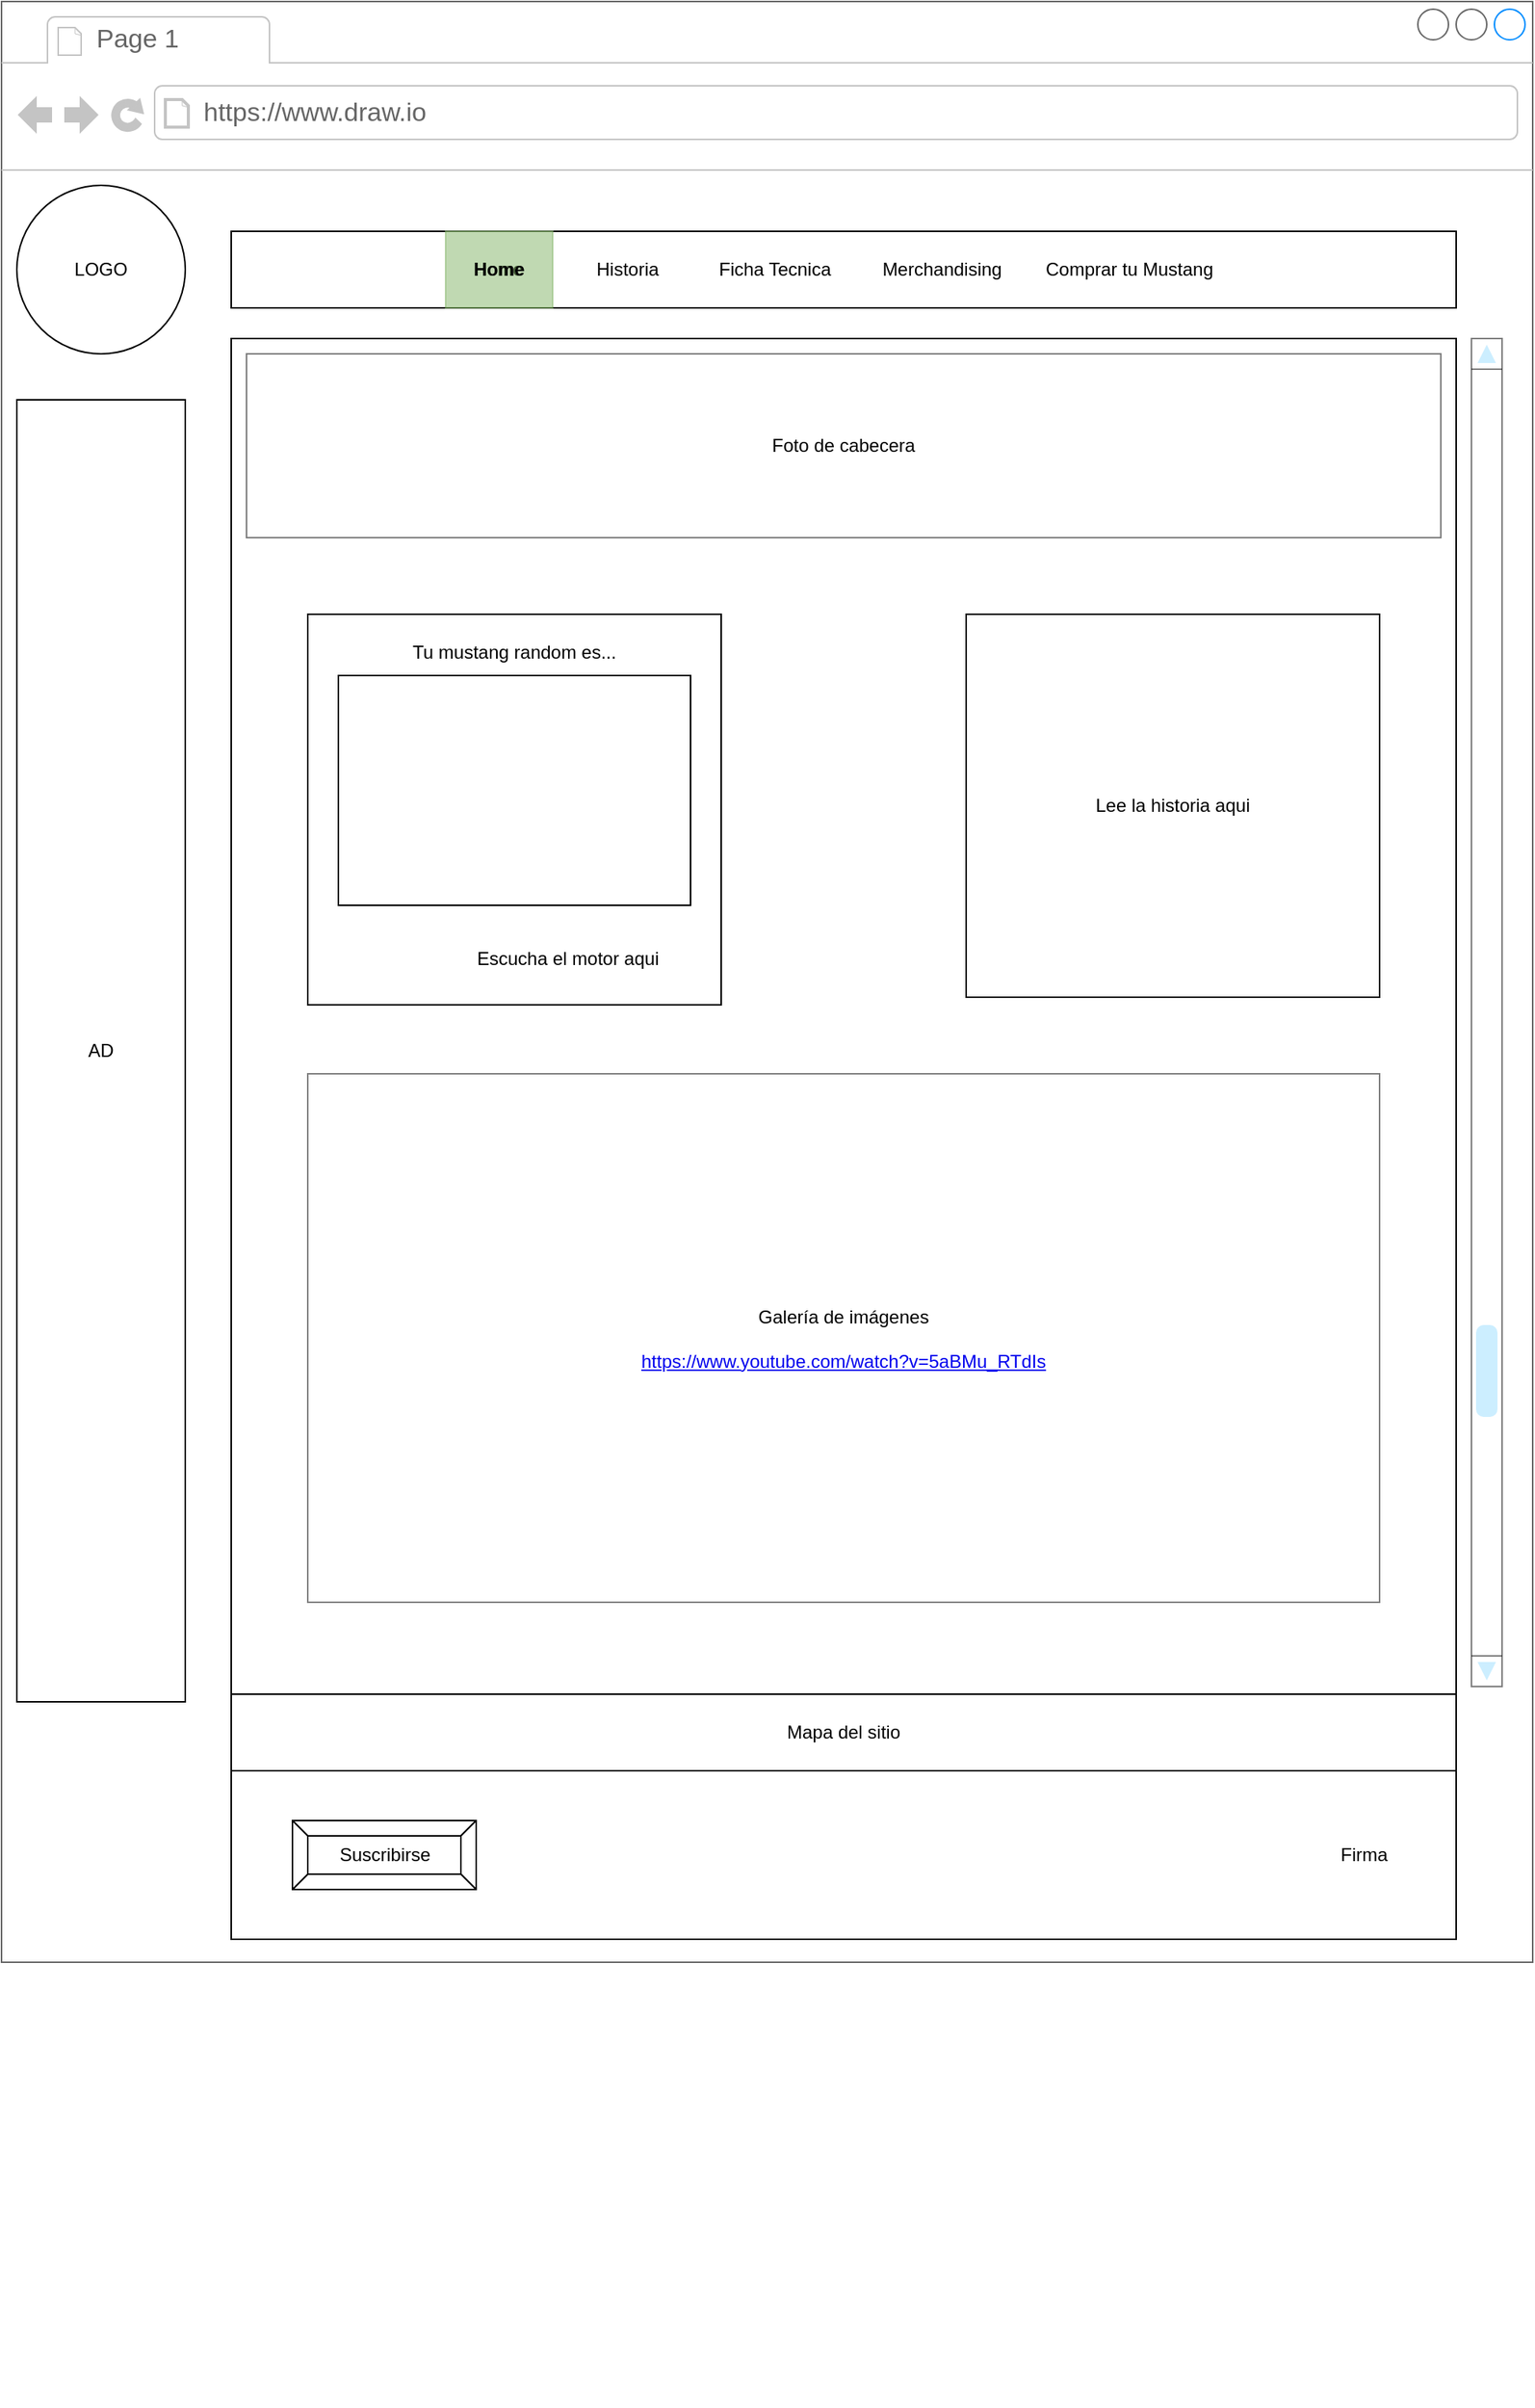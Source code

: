 <mxfile version="20.2.8" type="device" pages="5"><diagram id="nOgRstkEzNSoaI89Z7jj" name="HomePage"><mxGraphModel dx="3387" dy="2536" grid="1" gridSize="10" guides="1" tooltips="1" connect="1" arrows="1" fold="1" page="1" pageScale="1" pageWidth="827" pageHeight="1169" math="0" shadow="0"><root><mxCell id="0"/><mxCell id="1" parent="0"/><mxCell id="GSIIqswrD881-GBcd3br-14" value="" style="strokeWidth=1;shadow=0;dashed=0;align=center;html=1;shape=mxgraph.mockup.containers.browserWindow;rSize=0;strokeColor=#666666;strokeColor2=#008cff;strokeColor3=#c4c4c4;mainText=,;recursiveResize=0;" vertex="1" parent="1"><mxGeometry x="-780" y="-1140" width="1000" height="1280" as="geometry"/></mxCell><mxCell id="GSIIqswrD881-GBcd3br-110" value="" style="group" vertex="1" connectable="0" parent="GSIIqswrD881-GBcd3br-14"><mxGeometry x="150" y="220" width="830" height="1350" as="geometry"/></mxCell><mxCell id="GSIIqswrD881-GBcd3br-99" value="" style="rounded=0;whiteSpace=wrap;html=1;" vertex="1" parent="GSIIqswrD881-GBcd3br-110"><mxGeometry width="800" height="1030" as="geometry"/></mxCell><mxCell id="GSIIqswrD881-GBcd3br-105" value="" style="verticalLabelPosition=bottom;shadow=0;dashed=0;align=center;html=1;verticalAlign=top;strokeWidth=1;shape=mxgraph.mockup.navigation.scrollBar;barPos=20;fillColor2=#99ddff;strokeColor2=none;direction=north;glass=0;sketch=0;opacity=50;" vertex="1" parent="GSIIqswrD881-GBcd3br-110"><mxGeometry x="810" width="20" height="880" as="geometry"/></mxCell><mxCell id="GSIIqswrD881-GBcd3br-108" value="Lee la historia aqui" style="rounded=0;whiteSpace=wrap;html=1;glass=0;sketch=0;" vertex="1" parent="GSIIqswrD881-GBcd3br-110"><mxGeometry x="480" y="180" width="270" height="250" as="geometry"/></mxCell><mxCell id="GSIIqswrD881-GBcd3br-148" value="" style="group" vertex="1" connectable="0" parent="GSIIqswrD881-GBcd3br-110"><mxGeometry x="50" y="180" width="270" height="255" as="geometry"/></mxCell><mxCell id="GSIIqswrD881-GBcd3br-143" value="" style="rounded=0;whiteSpace=wrap;html=1;glass=0;sketch=0;" vertex="1" parent="GSIIqswrD881-GBcd3br-148"><mxGeometry width="270" height="255" as="geometry"/></mxCell><mxCell id="GSIIqswrD881-GBcd3br-111" value="" style="group" vertex="1" connectable="0" parent="GSIIqswrD881-GBcd3br-148"><mxGeometry x="20" y="200" width="230" height="50" as="geometry"/></mxCell><mxCell id="GSIIqswrD881-GBcd3br-106" value="" style="shape=image;html=1;verticalAlign=top;verticalLabelPosition=bottom;labelBackgroundColor=#ffffff;imageAspect=0;aspect=fixed;image=https://cdn4.iconfinder.com/data/icons/essential-app-2/16/volume-sound-speaker-lound-128.png;glass=0;sketch=0;strokeColor=#82B366;fillColor=#82B366;" vertex="1" parent="GSIIqswrD881-GBcd3br-111"><mxGeometry width="50" height="50" as="geometry"/></mxCell><mxCell id="GSIIqswrD881-GBcd3br-107" value="Escucha el motor aqui" style="text;html=1;strokeColor=none;fillColor=none;align=center;verticalAlign=middle;whiteSpace=wrap;rounded=0;glass=0;sketch=0;" vertex="1" parent="GSIIqswrD881-GBcd3br-111"><mxGeometry x="70" y="10" width="160" height="30" as="geometry"/></mxCell><mxCell id="GSIIqswrD881-GBcd3br-145" value="Tu mustang random es..." style="text;html=1;strokeColor=none;fillColor=none;align=center;verticalAlign=middle;whiteSpace=wrap;rounded=0;glass=0;sketch=0;" vertex="1" parent="GSIIqswrD881-GBcd3br-148"><mxGeometry x="10" y="10" width="250" height="30" as="geometry"/></mxCell><mxCell id="GSIIqswrD881-GBcd3br-146" value="" style="rounded=0;whiteSpace=wrap;html=1;glass=0;sketch=0;" vertex="1" parent="GSIIqswrD881-GBcd3br-148"><mxGeometry x="20" y="40" width="230" height="150" as="geometry"/></mxCell><mxCell id="GSIIqswrD881-GBcd3br-147" value="" style="shape=image;html=1;verticalAlign=top;verticalLabelPosition=bottom;labelBackgroundColor=#ffffff;imageAspect=0;aspect=fixed;image=https://cdn4.iconfinder.com/data/icons/ionicons/512/icon-images-128.png;glass=0;sketch=0;strokeColor=#82B366;fillColor=#82B366;" vertex="1" parent="GSIIqswrD881-GBcd3br-148"><mxGeometry x="100" y="80" width="70" height="70" as="geometry"/></mxCell><mxCell id="GSIIqswrD881-GBcd3br-109" value="" style="shape=image;html=1;verticalAlign=top;verticalLabelPosition=bottom;labelBackgroundColor=#ffffff;imageAspect=0;aspect=fixed;image=https://cdn4.iconfinder.com/data/icons/ionicons/512/icon-images-128.png;glass=0;sketch=0;strokeColor=#82B366;fillColor=#82B366;" vertex="1" parent="GSIIqswrD881-GBcd3br-110"><mxGeometry x="577.5" y="326" width="75" height="75" as="geometry"/></mxCell><mxCell id="GSIIqswrD881-GBcd3br-104" value="Galería de imágenes&lt;br&gt;&lt;br&gt;&lt;a href=&quot;https://www.youtube.com/watch?v=5aBMu_RTdIs&quot;&gt;https://www.youtube.com/watch?v=5aBMu_RTdIs&lt;/a&gt;" style="whiteSpace=wrap;html=1;glass=0;sketch=0;opacity=50;" vertex="1" parent="GSIIqswrD881-GBcd3br-110"><mxGeometry x="50" y="480" width="700" height="345" as="geometry"/></mxCell><mxCell id="GSIIqswrD881-GBcd3br-141" value="" style="group" vertex="1" connectable="0" parent="GSIIqswrD881-GBcd3br-110"><mxGeometry y="825" width="800" height="220" as="geometry"/></mxCell><mxCell id="GSIIqswrD881-GBcd3br-123" value="" style="group" vertex="1" connectable="0" parent="GSIIqswrD881-GBcd3br-141"><mxGeometry y="110" width="800" height="110" as="geometry"/></mxCell><mxCell id="GSIIqswrD881-GBcd3br-128" value="" style="group" vertex="1" connectable="0" parent="GSIIqswrD881-GBcd3br-123"><mxGeometry width="800" height="110" as="geometry"/></mxCell><mxCell id="GSIIqswrD881-GBcd3br-115" value="" style="rounded=0;whiteSpace=wrap;html=1;glass=0;sketch=0;" vertex="1" parent="GSIIqswrD881-GBcd3br-128"><mxGeometry width="800" height="110" as="geometry"/></mxCell><mxCell id="GSIIqswrD881-GBcd3br-122" value="" style="group" vertex="1" connectable="0" parent="GSIIqswrD881-GBcd3br-128"><mxGeometry x="198" y="17.5" width="430" height="75" as="geometry"/></mxCell><mxCell id="GSIIqswrD881-GBcd3br-116" value="" style="shape=image;html=1;verticalAlign=top;verticalLabelPosition=bottom;labelBackgroundColor=#ffffff;imageAspect=0;aspect=fixed;image=https://cdn1.iconfinder.com/data/icons/social-media-circle-7/512/Circled_Facebook_svg-128.png;glass=0;sketch=0;strokeColor=#82B366;fillColor=#82B366;" vertex="1" parent="GSIIqswrD881-GBcd3br-122"><mxGeometry y="4.167" width="66.667" height="66.667" as="geometry"/></mxCell><mxCell id="GSIIqswrD881-GBcd3br-117" value="" style="shape=image;html=1;verticalAlign=top;verticalLabelPosition=bottom;labelBackgroundColor=#ffffff;imageAspect=0;aspect=fixed;image=https://cdn3.iconfinder.com/data/icons/social-media-2466/32/Twitter-128.png;glass=0;sketch=0;strokeColor=#82B366;fillColor=#82B366;" vertex="1" parent="GSIIqswrD881-GBcd3br-122"><mxGeometry x="112.386" width="75" height="75" as="geometry"/></mxCell><mxCell id="GSIIqswrD881-GBcd3br-120" value="" style="shape=image;html=1;verticalAlign=top;verticalLabelPosition=bottom;labelBackgroundColor=#ffffff;imageAspect=0;aspect=fixed;image=https://cdn3.iconfinder.com/data/icons/social-media-2466/32/Instagram-128.png;glass=0;sketch=0;strokeColor=#82B366;fillColor=#82B366;" vertex="1" parent="GSIIqswrD881-GBcd3br-122"><mxGeometry x="229.659" width="75" height="75" as="geometry"/></mxCell><mxCell id="GSIIqswrD881-GBcd3br-121" value="" style="shape=image;html=1;verticalAlign=top;verticalLabelPosition=bottom;labelBackgroundColor=#ffffff;imageAspect=0;aspect=fixed;image=https://cdn3.iconfinder.com/data/icons/social-media-black-white-2/512/BW_Youtube_glyph_svg-128.png;glass=0;sketch=0;strokeColor=#82B366;fillColor=#82B366;" vertex="1" parent="GSIIqswrD881-GBcd3br-122"><mxGeometry x="351.818" y="4.167" width="66.667" height="66.667" as="geometry"/></mxCell><mxCell id="GSIIqswrD881-GBcd3br-124" value="Suscribirse" style="labelPosition=center;verticalLabelPosition=middle;align=center;html=1;shape=mxgraph.basic.button;dx=10;glass=0;sketch=0;" vertex="1" parent="GSIIqswrD881-GBcd3br-128"><mxGeometry x="40" y="32.5" width="120" height="45" as="geometry"/></mxCell><mxCell id="GSIIqswrD881-GBcd3br-125" value="Firma" style="text;html=1;strokeColor=none;fillColor=none;align=center;verticalAlign=middle;whiteSpace=wrap;rounded=0;glass=0;sketch=0;" vertex="1" parent="GSIIqswrD881-GBcd3br-128"><mxGeometry x="710" y="40" width="60" height="30" as="geometry"/></mxCell><mxCell id="GSIIqswrD881-GBcd3br-129" value="" style="group" vertex="1" connectable="0" parent="GSIIqswrD881-GBcd3br-141"><mxGeometry width="800" height="110" as="geometry"/></mxCell><mxCell id="GSIIqswrD881-GBcd3br-130" value="" style="group" vertex="1" connectable="0" parent="GSIIqswrD881-GBcd3br-129"><mxGeometry width="800" height="110" as="geometry"/></mxCell><mxCell id="GSIIqswrD881-GBcd3br-131" value="Mapa del sitio" style="rounded=0;whiteSpace=wrap;html=1;glass=0;sketch=0;" vertex="1" parent="GSIIqswrD881-GBcd3br-130"><mxGeometry y="60" width="800" height="50" as="geometry"/></mxCell><mxCell id="GSIIqswrD881-GBcd3br-15" value="Page 1" style="strokeWidth=1;shadow=0;dashed=0;align=center;html=1;shape=mxgraph.mockup.containers.anchor;fontSize=17;fontColor=#666666;align=left;" vertex="1" parent="GSIIqswrD881-GBcd3br-14"><mxGeometry x="60" y="12" width="110" height="26" as="geometry"/></mxCell><mxCell id="GSIIqswrD881-GBcd3br-16" value="https://www.draw.io" style="strokeWidth=1;shadow=0;dashed=0;align=center;html=1;shape=mxgraph.mockup.containers.anchor;rSize=0;fontSize=17;fontColor=#666666;align=left;" vertex="1" parent="GSIIqswrD881-GBcd3br-14"><mxGeometry x="130" y="60" width="250" height="26" as="geometry"/></mxCell><mxCell id="GSIIqswrD881-GBcd3br-17" value="LOGO" style="ellipse;whiteSpace=wrap;html=1;" vertex="1" parent="GSIIqswrD881-GBcd3br-14"><mxGeometry x="10" y="120" width="110" height="110" as="geometry"/></mxCell><mxCell id="GSIIqswrD881-GBcd3br-72" value="Home&lt;span style=&quot;white-space: pre;&quot;&gt;&#9;&lt;/span&gt;&lt;span style=&quot;white-space: pre;&quot;&gt;&#9;&lt;/span&gt;Historia&lt;span style=&quot;white-space: pre;&quot;&gt;&#9;&lt;/span&gt;&lt;span style=&quot;white-space: pre;&quot;&gt;&#9;&lt;/span&gt;Ficha Tecnica&lt;span style=&quot;white-space: pre;&quot;&gt;&#9;&lt;/span&gt;&lt;span style=&quot;white-space: pre;&quot;&gt;&#9;&lt;/span&gt;Merchandising&lt;span style=&quot;white-space: pre;&quot;&gt;&#9;&lt;/span&gt;&lt;span style=&quot;white-space: pre;&quot;&gt;&#9;&lt;/span&gt;Comprar tu Mustang" style="rounded=0;whiteSpace=wrap;html=1;" vertex="1" parent="GSIIqswrD881-GBcd3br-14"><mxGeometry x="150" y="150" width="800" height="50" as="geometry"/></mxCell><mxCell id="GSIIqswrD881-GBcd3br-98" value="AD" style="rounded=0;whiteSpace=wrap;html=1;" vertex="1" parent="GSIIqswrD881-GBcd3br-14"><mxGeometry x="10" y="260" width="110" height="850" as="geometry"/></mxCell><mxCell id="GSIIqswrD881-GBcd3br-101" value="&lt;b&gt;Home&lt;/b&gt;" style="rounded=0;whiteSpace=wrap;html=1;fillColor=#82B366;strokeColor=#82B366;opacity=50;" vertex="1" parent="GSIIqswrD881-GBcd3br-14"><mxGeometry x="290" y="150" width="70" height="50" as="geometry"/></mxCell><mxCell id="GSIIqswrD881-GBcd3br-102" value="Foto de cabecera" style="rounded=0;whiteSpace=wrap;html=1;glass=0;sketch=0;opacity=50;" vertex="1" parent="GSIIqswrD881-GBcd3br-14"><mxGeometry x="160" y="230" width="780" height="120" as="geometry"/></mxCell></root></mxGraphModel></diagram><diagram name="Historia" id="JAnG46kFSGYnmb43HJeK"><mxGraphModel dx="2483" dy="2054" grid="1" gridSize="10" guides="1" tooltips="1" connect="1" arrows="1" fold="1" page="1" pageScale="1" pageWidth="827" pageHeight="1169" math="0" shadow="0"><root><mxCell id="mYcQGj56953t6nDvZR1R-0"/><mxCell id="mYcQGj56953t6nDvZR1R-1" parent="mYcQGj56953t6nDvZR1R-0"/><mxCell id="mYcQGj56953t6nDvZR1R-2" value="" style="strokeWidth=1;shadow=0;dashed=0;align=center;html=1;shape=mxgraph.mockup.containers.browserWindow;rSize=0;strokeColor=#666666;strokeColor2=#008cff;strokeColor3=#c4c4c4;mainText=,;recursiveResize=0;" vertex="1" parent="mYcQGj56953t6nDvZR1R-1"><mxGeometry x="-780" y="-1140" width="1000" height="1280" as="geometry"/></mxCell><mxCell id="mYcQGj56953t6nDvZR1R-3" value="" style="group" vertex="1" connectable="0" parent="mYcQGj56953t6nDvZR1R-2"><mxGeometry x="150" y="220" width="830" height="1350" as="geometry"/></mxCell><mxCell id="mYcQGj56953t6nDvZR1R-4" value="" style="rounded=0;whiteSpace=wrap;html=1;" vertex="1" parent="mYcQGj56953t6nDvZR1R-3"><mxGeometry width="800" height="1030" as="geometry"/></mxCell><mxCell id="mYcQGj56953t6nDvZR1R-5" value="" style="verticalLabelPosition=bottom;shadow=0;dashed=0;align=center;html=1;verticalAlign=top;strokeWidth=1;shape=mxgraph.mockup.navigation.scrollBar;barPos=20;fillColor2=#99ddff;strokeColor2=none;direction=north;glass=0;sketch=0;opacity=50;" vertex="1" parent="mYcQGj56953t6nDvZR1R-3"><mxGeometry x="810" width="20" height="880" as="geometry"/></mxCell><mxCell id="mYcQGj56953t6nDvZR1R-7" value="" style="group" vertex="1" connectable="0" parent="mYcQGj56953t6nDvZR1R-3"><mxGeometry x="50" y="220" width="700" height="360" as="geometry"/></mxCell><mxCell id="mYcQGj56953t6nDvZR1R-8" value="" style="rounded=0;whiteSpace=wrap;html=1;glass=0;sketch=0;" vertex="1" parent="mYcQGj56953t6nDvZR1R-7"><mxGeometry width="700" height="320" as="geometry"/></mxCell><mxCell id="mYcQGj56953t6nDvZR1R-9" value="" style="group" vertex="1" connectable="0" parent="mYcQGj56953t6nDvZR1R-7"><mxGeometry x="290" y="222.353" width="230" height="70.588" as="geometry"/></mxCell><mxCell id="vTyMJ-ah6Omc0EHwnZa0-1" value="" style="group" vertex="1" connectable="0" parent="mYcQGj56953t6nDvZR1R-9"><mxGeometry y="-2.352" width="220" height="42.353" as="geometry"/></mxCell><mxCell id="mYcQGj56953t6nDvZR1R-10" value="" style="shape=image;html=1;verticalAlign=top;verticalLabelPosition=bottom;labelBackgroundColor=#ffffff;imageAspect=0;aspect=fixed;image=https://cdn4.iconfinder.com/data/icons/essential-app-2/16/volume-sound-speaker-lound-128.png;glass=0;sketch=0;strokeColor=#82B366;fillColor=#82B366;" vertex="1" parent="vTyMJ-ah6Omc0EHwnZa0-1"><mxGeometry y="2.352" width="40" height="40" as="geometry"/></mxCell><mxCell id="mYcQGj56953t6nDvZR1R-11" value="Escucha el motor aqui" style="text;html=1;strokeColor=none;fillColor=none;align=center;verticalAlign=middle;whiteSpace=wrap;rounded=0;glass=0;sketch=0;" vertex="1" parent="vTyMJ-ah6Omc0EHwnZa0-1"><mxGeometry x="60" width="160" height="42.353" as="geometry"/></mxCell><mxCell id="mYcQGj56953t6nDvZR1R-12" value="Nombre del mustang" style="text;html=1;strokeColor=none;fillColor=none;align=center;verticalAlign=middle;whiteSpace=wrap;rounded=0;glass=0;sketch=0;" vertex="1" parent="mYcQGj56953t6nDvZR1R-7"><mxGeometry x="380" y="14.118" width="250" height="42.353" as="geometry"/></mxCell><mxCell id="mYcQGj56953t6nDvZR1R-13" value="" style="rounded=0;whiteSpace=wrap;html=1;glass=0;sketch=0;" vertex="1" parent="mYcQGj56953t6nDvZR1R-7"><mxGeometry x="20" y="56.471" width="230" height="211.765" as="geometry"/></mxCell><mxCell id="mYcQGj56953t6nDvZR1R-14" value="" style="shape=image;html=1;verticalAlign=top;verticalLabelPosition=bottom;labelBackgroundColor=#ffffff;imageAspect=0;aspect=fixed;image=https://cdn4.iconfinder.com/data/icons/ionicons/512/icon-images-128.png;glass=0;sketch=0;strokeColor=#82B366;fillColor=#82B366;" vertex="1" parent="mYcQGj56953t6nDvZR1R-7"><mxGeometry x="120" y="136.981" width="50.75" height="50.75" as="geometry"/></mxCell><mxCell id="vTyMJ-ah6Omc0EHwnZa0-0" value="&lt;h1&gt;Heading&lt;/h1&gt;&lt;p&gt;&lt;font style=&quot;font-size: 12px;&quot;&gt;Lorem ipsum dolor sit amet, consectetur adipiscing elit, sed do eiusmod tempor incididunt ut labore et dolore magna aliqua. Ut enim ad minim veniam, quis nostrud exercitation ullamco laboris nisi ut aliquip ex ea commodo consequat. Duis aute irure dolor in reprehenderit in voluptate velit esse cillum dolore eu fugiat nulla pariatur. Excepteur sint occaecat cupidatat non proident, sunt in culpa qui officia deserunt mollit anim id est laborum.&lt;/font&gt;&lt;/p&gt;" style="text;html=1;strokeColor=none;fillColor=none;spacing=5;spacingTop=-20;whiteSpace=wrap;overflow=hidden;rounded=0;glass=0;sketch=0;fontColor=#000000;" vertex="1" parent="mYcQGj56953t6nDvZR1R-7"><mxGeometry x="290" y="60" width="380" height="208.24" as="geometry"/></mxCell><mxCell id="mYcQGj56953t6nDvZR1R-16" value="Galería de imágenes&lt;br&gt;&lt;br&gt;&lt;a href=&quot;https://www.youtube.com/watch?v=5aBMu_RTdIs&quot;&gt;https://www.youtube.com/watch?v=5aBMu_RTdIs&lt;/a&gt;" style="whiteSpace=wrap;html=1;glass=0;sketch=0;opacity=50;" vertex="1" parent="mYcQGj56953t6nDvZR1R-3"><mxGeometry x="50" y="560" width="700" height="265" as="geometry"/></mxCell><mxCell id="mYcQGj56953t6nDvZR1R-17" value="" style="group" vertex="1" connectable="0" parent="mYcQGj56953t6nDvZR1R-3"><mxGeometry y="825" width="800" height="220" as="geometry"/></mxCell><mxCell id="mYcQGj56953t6nDvZR1R-18" value="" style="group" vertex="1" connectable="0" parent="mYcQGj56953t6nDvZR1R-17"><mxGeometry y="110" width="800" height="110" as="geometry"/></mxCell><mxCell id="mYcQGj56953t6nDvZR1R-19" value="" style="group" vertex="1" connectable="0" parent="mYcQGj56953t6nDvZR1R-18"><mxGeometry width="800" height="110" as="geometry"/></mxCell><mxCell id="mYcQGj56953t6nDvZR1R-20" value="" style="rounded=0;whiteSpace=wrap;html=1;glass=0;sketch=0;" vertex="1" parent="mYcQGj56953t6nDvZR1R-19"><mxGeometry width="800" height="110" as="geometry"/></mxCell><mxCell id="mYcQGj56953t6nDvZR1R-21" value="" style="group" vertex="1" connectable="0" parent="mYcQGj56953t6nDvZR1R-19"><mxGeometry x="198" y="17.5" width="430" height="75" as="geometry"/></mxCell><mxCell id="mYcQGj56953t6nDvZR1R-22" value="" style="shape=image;html=1;verticalAlign=top;verticalLabelPosition=bottom;labelBackgroundColor=#ffffff;imageAspect=0;aspect=fixed;image=https://cdn1.iconfinder.com/data/icons/social-media-circle-7/512/Circled_Facebook_svg-128.png;glass=0;sketch=0;strokeColor=#82B366;fillColor=#82B366;" vertex="1" parent="mYcQGj56953t6nDvZR1R-21"><mxGeometry y="4.167" width="66.667" height="66.667" as="geometry"/></mxCell><mxCell id="mYcQGj56953t6nDvZR1R-23" value="" style="shape=image;html=1;verticalAlign=top;verticalLabelPosition=bottom;labelBackgroundColor=#ffffff;imageAspect=0;aspect=fixed;image=https://cdn3.iconfinder.com/data/icons/social-media-2466/32/Twitter-128.png;glass=0;sketch=0;strokeColor=#82B366;fillColor=#82B366;" vertex="1" parent="mYcQGj56953t6nDvZR1R-21"><mxGeometry x="112.386" width="75" height="75" as="geometry"/></mxCell><mxCell id="mYcQGj56953t6nDvZR1R-24" value="" style="shape=image;html=1;verticalAlign=top;verticalLabelPosition=bottom;labelBackgroundColor=#ffffff;imageAspect=0;aspect=fixed;image=https://cdn3.iconfinder.com/data/icons/social-media-2466/32/Instagram-128.png;glass=0;sketch=0;strokeColor=#82B366;fillColor=#82B366;" vertex="1" parent="mYcQGj56953t6nDvZR1R-21"><mxGeometry x="229.659" width="75" height="75" as="geometry"/></mxCell><mxCell id="mYcQGj56953t6nDvZR1R-25" value="" style="shape=image;html=1;verticalAlign=top;verticalLabelPosition=bottom;labelBackgroundColor=#ffffff;imageAspect=0;aspect=fixed;image=https://cdn3.iconfinder.com/data/icons/social-media-black-white-2/512/BW_Youtube_glyph_svg-128.png;glass=0;sketch=0;strokeColor=#82B366;fillColor=#82B366;" vertex="1" parent="mYcQGj56953t6nDvZR1R-21"><mxGeometry x="351.818" y="4.167" width="66.667" height="66.667" as="geometry"/></mxCell><mxCell id="mYcQGj56953t6nDvZR1R-26" value="Suscribirse" style="labelPosition=center;verticalLabelPosition=middle;align=center;html=1;shape=mxgraph.basic.button;dx=10;glass=0;sketch=0;" vertex="1" parent="mYcQGj56953t6nDvZR1R-19"><mxGeometry x="40" y="32.5" width="120" height="45" as="geometry"/></mxCell><mxCell id="mYcQGj56953t6nDvZR1R-27" value="Firma" style="text;html=1;strokeColor=none;fillColor=none;align=center;verticalAlign=middle;whiteSpace=wrap;rounded=0;glass=0;sketch=0;" vertex="1" parent="mYcQGj56953t6nDvZR1R-19"><mxGeometry x="710" y="40" width="60" height="30" as="geometry"/></mxCell><mxCell id="mYcQGj56953t6nDvZR1R-28" value="" style="group" vertex="1" connectable="0" parent="mYcQGj56953t6nDvZR1R-17"><mxGeometry width="800" height="110" as="geometry"/></mxCell><mxCell id="mYcQGj56953t6nDvZR1R-29" value="" style="group" vertex="1" connectable="0" parent="mYcQGj56953t6nDvZR1R-28"><mxGeometry width="800" height="110" as="geometry"/></mxCell><mxCell id="mYcQGj56953t6nDvZR1R-30" value="Mapa del sitio" style="rounded=0;whiteSpace=wrap;html=1;glass=0;sketch=0;" vertex="1" parent="mYcQGj56953t6nDvZR1R-29"><mxGeometry y="60" width="800" height="50" as="geometry"/></mxCell><mxCell id="F92GCnp1rYAVLMzCt7_t-34" value="" style="group" vertex="1" connectable="0" parent="mYcQGj56953t6nDvZR1R-3"><mxGeometry x="50" y="150" width="700" height="40" as="geometry"/></mxCell><mxCell id="F92GCnp1rYAVLMzCt7_t-25" value="" style="ellipse;whiteSpace=wrap;html=1;aspect=fixed;glass=0;sketch=0;" vertex="1" parent="F92GCnp1rYAVLMzCt7_t-34"><mxGeometry x="200" width="40" height="40" as="geometry"/></mxCell><mxCell id="F92GCnp1rYAVLMzCt7_t-22" value="" style="ellipse;whiteSpace=wrap;html=1;aspect=fixed;glass=0;sketch=0;" vertex="1" parent="F92GCnp1rYAVLMzCt7_t-34"><mxGeometry x="100" width="40" height="40" as="geometry"/></mxCell><mxCell id="F92GCnp1rYAVLMzCt7_t-29" value="" style="ellipse;whiteSpace=wrap;html=1;aspect=fixed;glass=0;sketch=0;" vertex="1" parent="F92GCnp1rYAVLMzCt7_t-34"><mxGeometry x="400" width="40" height="40" as="geometry"/></mxCell><mxCell id="F92GCnp1rYAVLMzCt7_t-30" value="" style="ellipse;whiteSpace=wrap;html=1;aspect=fixed;glass=0;sketch=0;" vertex="1" parent="F92GCnp1rYAVLMzCt7_t-34"><mxGeometry x="500" width="40" height="40" as="geometry"/></mxCell><mxCell id="F92GCnp1rYAVLMzCt7_t-31" value="" style="ellipse;whiteSpace=wrap;html=1;aspect=fixed;glass=0;sketch=0;" vertex="1" parent="F92GCnp1rYAVLMzCt7_t-34"><mxGeometry x="600" width="40" height="40" as="geometry"/></mxCell><mxCell id="F92GCnp1rYAVLMzCt7_t-19" value="" style="ellipse;whiteSpace=wrap;html=1;aspect=fixed;glass=0;sketch=0;" vertex="1" parent="F92GCnp1rYAVLMzCt7_t-34"><mxGeometry width="40" height="40" as="geometry"/></mxCell><mxCell id="F92GCnp1rYAVLMzCt7_t-20" value="" style="shape=flexArrow;endArrow=none;html=1;rounded=0;fontColor=#FFFFFF;" edge="1" parent="F92GCnp1rYAVLMzCt7_t-34" target="F92GCnp1rYAVLMzCt7_t-19"><mxGeometry width="50" height="50" relative="1" as="geometry"><mxPoint y="20" as="sourcePoint"/><mxPoint x="700" y="20" as="targetPoint"/></mxGeometry></mxCell><mxCell id="F92GCnp1rYAVLMzCt7_t-23" value="" style="shape=flexArrow;endArrow=none;html=1;rounded=0;fontColor=#FFFFFF;startArrow=none;" edge="1" parent="F92GCnp1rYAVLMzCt7_t-34" source="F92GCnp1rYAVLMzCt7_t-19" target="F92GCnp1rYAVLMzCt7_t-22"><mxGeometry width="50" height="50" relative="1" as="geometry"><mxPoint x="40" y="20" as="sourcePoint"/><mxPoint x="700" y="20" as="targetPoint"/></mxGeometry></mxCell><mxCell id="F92GCnp1rYAVLMzCt7_t-26" value="" style="shape=flexArrow;endArrow=none;html=1;rounded=0;fontColor=#FFFFFF;startArrow=none;" edge="1" parent="F92GCnp1rYAVLMzCt7_t-34" source="F92GCnp1rYAVLMzCt7_t-22" target="F92GCnp1rYAVLMzCt7_t-25"><mxGeometry width="50" height="50" relative="1" as="geometry"><mxPoint x="140" y="20" as="sourcePoint"/><mxPoint x="700" y="20" as="targetPoint"/></mxGeometry></mxCell><mxCell id="F92GCnp1rYAVLMzCt7_t-4" value="" style="shape=flexArrow;endArrow=classic;html=1;rounded=0;fontColor=#FFFFFF;startArrow=none;" edge="1" parent="F92GCnp1rYAVLMzCt7_t-34" source="F92GCnp1rYAVLMzCt7_t-28"><mxGeometry width="50" height="50" relative="1" as="geometry"><mxPoint y="20" as="sourcePoint"/><mxPoint x="700" y="20" as="targetPoint"/></mxGeometry></mxCell><mxCell id="F92GCnp1rYAVLMzCt7_t-13" value="&lt;font color=&quot;#000000&quot;&gt;&lt;b&gt;Linea de tiempo&lt;/b&gt;&lt;/font&gt;" style="edgeLabel;html=1;align=center;verticalAlign=middle;resizable=0;points=[];fontColor=#FFFFFF;" vertex="1" connectable="0" parent="F92GCnp1rYAVLMzCt7_t-4"><mxGeometry x="0.096" y="-4" relative="1" as="geometry"><mxPoint as="offset"/></mxGeometry></mxCell><mxCell id="F92GCnp1rYAVLMzCt7_t-28" value="" style="ellipse;whiteSpace=wrap;html=1;aspect=fixed;glass=0;sketch=0;" vertex="1" parent="F92GCnp1rYAVLMzCt7_t-34"><mxGeometry x="300" width="40" height="40" as="geometry"/></mxCell><mxCell id="F92GCnp1rYAVLMzCt7_t-32" value="" style="shape=flexArrow;endArrow=none;html=1;rounded=0;fontColor=#FFFFFF;startArrow=none;" edge="1" parent="F92GCnp1rYAVLMzCt7_t-34" source="F92GCnp1rYAVLMzCt7_t-25" target="F92GCnp1rYAVLMzCt7_t-28"><mxGeometry width="50" height="50" relative="1" as="geometry"><mxPoint x="240" y="20" as="sourcePoint"/><mxPoint x="700" y="20" as="targetPoint"/></mxGeometry></mxCell><mxCell id="mYcQGj56953t6nDvZR1R-31" value="Page 1" style="strokeWidth=1;shadow=0;dashed=0;align=center;html=1;shape=mxgraph.mockup.containers.anchor;fontSize=17;fontColor=#666666;align=left;" vertex="1" parent="mYcQGj56953t6nDvZR1R-2"><mxGeometry x="60" y="12" width="110" height="26" as="geometry"/></mxCell><mxCell id="mYcQGj56953t6nDvZR1R-32" value="https://www.draw.io" style="strokeWidth=1;shadow=0;dashed=0;align=center;html=1;shape=mxgraph.mockup.containers.anchor;rSize=0;fontSize=17;fontColor=#666666;align=left;" vertex="1" parent="mYcQGj56953t6nDvZR1R-2"><mxGeometry x="130" y="60" width="250" height="26" as="geometry"/></mxCell><mxCell id="mYcQGj56953t6nDvZR1R-33" value="LOGO" style="ellipse;whiteSpace=wrap;html=1;" vertex="1" parent="mYcQGj56953t6nDvZR1R-2"><mxGeometry x="10" y="120" width="110" height="110" as="geometry"/></mxCell><mxCell id="mYcQGj56953t6nDvZR1R-34" value="Home&lt;span style=&quot;white-space: pre;&quot;&gt;&#9;&lt;/span&gt;&lt;font color=&quot;#ffffff&quot;&gt;&lt;span style=&quot;white-space: pre;&quot;&gt;&#9;&lt;/span&gt;Historia&lt;span style=&quot;white-space: pre;&quot;&gt;&#9;&lt;/span&gt;&lt;/font&gt;&lt;span style=&quot;white-space: pre;&quot;&gt;&#9;&lt;/span&gt;Ficha Tecnica&lt;span style=&quot;white-space: pre;&quot;&gt;&#9;&lt;/span&gt;&lt;span style=&quot;white-space: pre;&quot;&gt;&#9;&lt;/span&gt;Merchandising&lt;span style=&quot;white-space: pre;&quot;&gt;&#9;&lt;/span&gt;&lt;span style=&quot;white-space: pre;&quot;&gt;&#9;&lt;/span&gt;Comprar tu Mustang" style="rounded=0;whiteSpace=wrap;html=1;" vertex="1" parent="mYcQGj56953t6nDvZR1R-2"><mxGeometry x="150" y="150" width="800" height="50" as="geometry"/></mxCell><mxCell id="mYcQGj56953t6nDvZR1R-35" value="AD" style="rounded=0;whiteSpace=wrap;html=1;" vertex="1" parent="mYcQGj56953t6nDvZR1R-2"><mxGeometry x="10" y="260" width="110" height="850" as="geometry"/></mxCell><mxCell id="mYcQGj56953t6nDvZR1R-36" value="&lt;b&gt;Historia&lt;/b&gt;" style="rounded=0;whiteSpace=wrap;html=1;fillColor=#82B366;strokeColor=#82B366;opacity=50;" vertex="1" parent="mYcQGj56953t6nDvZR1R-2"><mxGeometry x="367" y="150" width="80" height="50" as="geometry"/></mxCell><mxCell id="mYcQGj56953t6nDvZR1R-37" value="Foto de cabecera" style="rounded=0;whiteSpace=wrap;html=1;glass=0;sketch=0;opacity=50;" vertex="1" parent="mYcQGj56953t6nDvZR1R-2"><mxGeometry x="160" y="230" width="780" height="120" as="geometry"/></mxCell></root></mxGraphModel></diagram><diagram name="Ficha tecnica" id="nqE3Z9GJCY21VQetnGD6"><mxGraphModel dx="2838" dy="2243" grid="1" gridSize="10" guides="1" tooltips="1" connect="1" arrows="1" fold="1" page="1" pageScale="1" pageWidth="827" pageHeight="1169" math="0" shadow="0"><root><mxCell id="1vmKbcdu8CMDruapHHC5-0"/><mxCell id="1vmKbcdu8CMDruapHHC5-1" parent="1vmKbcdu8CMDruapHHC5-0"/><mxCell id="1vmKbcdu8CMDruapHHC5-2" value="" style="strokeWidth=1;shadow=0;dashed=0;align=center;html=1;shape=mxgraph.mockup.containers.browserWindow;rSize=0;strokeColor=#666666;strokeColor2=#008cff;strokeColor3=#c4c4c4;mainText=,;recursiveResize=0;" vertex="1" parent="1vmKbcdu8CMDruapHHC5-1"><mxGeometry x="-780" y="-1140" width="1000" height="1280" as="geometry"/></mxCell><mxCell id="1vmKbcdu8CMDruapHHC5-3" value="" style="group" vertex="1" connectable="0" parent="1vmKbcdu8CMDruapHHC5-2"><mxGeometry x="150" y="220" width="830" height="1350" as="geometry"/></mxCell><mxCell id="1vmKbcdu8CMDruapHHC5-4" value="" style="rounded=0;whiteSpace=wrap;html=1;" vertex="1" parent="1vmKbcdu8CMDruapHHC5-3"><mxGeometry width="800" height="1030" as="geometry"/></mxCell><mxCell id="1vmKbcdu8CMDruapHHC5-5" value="" style="verticalLabelPosition=bottom;shadow=0;dashed=0;align=center;html=1;verticalAlign=top;strokeWidth=1;shape=mxgraph.mockup.navigation.scrollBar;barPos=20;fillColor2=#99ddff;strokeColor2=none;direction=north;glass=0;sketch=0;opacity=50;" vertex="1" parent="1vmKbcdu8CMDruapHHC5-3"><mxGeometry x="810" width="20" height="880" as="geometry"/></mxCell><mxCell id="1vmKbcdu8CMDruapHHC5-17" value="" style="group" vertex="1" connectable="0" parent="1vmKbcdu8CMDruapHHC5-3"><mxGeometry y="825" width="800" height="220" as="geometry"/></mxCell><mxCell id="1vmKbcdu8CMDruapHHC5-18" value="" style="group" vertex="1" connectable="0" parent="1vmKbcdu8CMDruapHHC5-17"><mxGeometry y="110" width="800" height="110" as="geometry"/></mxCell><mxCell id="1vmKbcdu8CMDruapHHC5-19" value="" style="group" vertex="1" connectable="0" parent="1vmKbcdu8CMDruapHHC5-18"><mxGeometry width="800" height="110" as="geometry"/></mxCell><mxCell id="1vmKbcdu8CMDruapHHC5-20" value="" style="rounded=0;whiteSpace=wrap;html=1;glass=0;sketch=0;" vertex="1" parent="1vmKbcdu8CMDruapHHC5-19"><mxGeometry width="800" height="110" as="geometry"/></mxCell><mxCell id="1vmKbcdu8CMDruapHHC5-21" value="" style="group" vertex="1" connectable="0" parent="1vmKbcdu8CMDruapHHC5-19"><mxGeometry x="198" y="17.5" width="430" height="75" as="geometry"/></mxCell><mxCell id="1vmKbcdu8CMDruapHHC5-22" value="" style="shape=image;html=1;verticalAlign=top;verticalLabelPosition=bottom;labelBackgroundColor=#ffffff;imageAspect=0;aspect=fixed;image=https://cdn1.iconfinder.com/data/icons/social-media-circle-7/512/Circled_Facebook_svg-128.png;glass=0;sketch=0;strokeColor=#82B366;fillColor=#82B366;" vertex="1" parent="1vmKbcdu8CMDruapHHC5-21"><mxGeometry y="4.167" width="66.667" height="66.667" as="geometry"/></mxCell><mxCell id="1vmKbcdu8CMDruapHHC5-23" value="" style="shape=image;html=1;verticalAlign=top;verticalLabelPosition=bottom;labelBackgroundColor=#ffffff;imageAspect=0;aspect=fixed;image=https://cdn3.iconfinder.com/data/icons/social-media-2466/32/Twitter-128.png;glass=0;sketch=0;strokeColor=#82B366;fillColor=#82B366;" vertex="1" parent="1vmKbcdu8CMDruapHHC5-21"><mxGeometry x="112.386" width="75" height="75" as="geometry"/></mxCell><mxCell id="1vmKbcdu8CMDruapHHC5-24" value="" style="shape=image;html=1;verticalAlign=top;verticalLabelPosition=bottom;labelBackgroundColor=#ffffff;imageAspect=0;aspect=fixed;image=https://cdn3.iconfinder.com/data/icons/social-media-2466/32/Instagram-128.png;glass=0;sketch=0;strokeColor=#82B366;fillColor=#82B366;" vertex="1" parent="1vmKbcdu8CMDruapHHC5-21"><mxGeometry x="229.659" width="75" height="75" as="geometry"/></mxCell><mxCell id="1vmKbcdu8CMDruapHHC5-25" value="" style="shape=image;html=1;verticalAlign=top;verticalLabelPosition=bottom;labelBackgroundColor=#ffffff;imageAspect=0;aspect=fixed;image=https://cdn3.iconfinder.com/data/icons/social-media-black-white-2/512/BW_Youtube_glyph_svg-128.png;glass=0;sketch=0;strokeColor=#82B366;fillColor=#82B366;" vertex="1" parent="1vmKbcdu8CMDruapHHC5-21"><mxGeometry x="351.818" y="4.167" width="66.667" height="66.667" as="geometry"/></mxCell><mxCell id="1vmKbcdu8CMDruapHHC5-26" value="Suscribirse" style="labelPosition=center;verticalLabelPosition=middle;align=center;html=1;shape=mxgraph.basic.button;dx=10;glass=0;sketch=0;" vertex="1" parent="1vmKbcdu8CMDruapHHC5-19"><mxGeometry x="40" y="32.5" width="120" height="45" as="geometry"/></mxCell><mxCell id="1vmKbcdu8CMDruapHHC5-27" value="Firma" style="text;html=1;strokeColor=none;fillColor=none;align=center;verticalAlign=middle;whiteSpace=wrap;rounded=0;glass=0;sketch=0;" vertex="1" parent="1vmKbcdu8CMDruapHHC5-19"><mxGeometry x="710" y="40" width="60" height="30" as="geometry"/></mxCell><mxCell id="1vmKbcdu8CMDruapHHC5-28" value="" style="group" vertex="1" connectable="0" parent="1vmKbcdu8CMDruapHHC5-17"><mxGeometry width="800" height="110" as="geometry"/></mxCell><mxCell id="1vmKbcdu8CMDruapHHC5-29" value="" style="group" vertex="1" connectable="0" parent="1vmKbcdu8CMDruapHHC5-28"><mxGeometry width="800" height="110" as="geometry"/></mxCell><mxCell id="1vmKbcdu8CMDruapHHC5-30" value="Mapa del sitio" style="rounded=0;whiteSpace=wrap;html=1;glass=0;sketch=0;" vertex="1" parent="1vmKbcdu8CMDruapHHC5-29"><mxGeometry y="60" width="800" height="50" as="geometry"/></mxCell><mxCell id="rkKkDIN_0JcyjKC1-l3R-20" value="" style="group" vertex="1" connectable="0" parent="1vmKbcdu8CMDruapHHC5-3"><mxGeometry x="50" y="140" width="700" height="170" as="geometry"/></mxCell><mxCell id="rkKkDIN_0JcyjKC1-l3R-19" value="" style="rounded=0;whiteSpace=wrap;html=1;glass=0;labelBackgroundColor=none;sketch=0;fontFamily=Helvetica;fontSize=12;" vertex="1" parent="rkKkDIN_0JcyjKC1-l3R-20"><mxGeometry width="700" height="170" as="geometry"/></mxCell><mxCell id="rkKkDIN_0JcyjKC1-l3R-6" value="Modelos" style="text;html=1;strokeColor=none;fillColor=none;align=center;verticalAlign=middle;whiteSpace=wrap;rounded=0;glass=0;labelBackgroundColor=none;sketch=0;fontFamily=Helvetica;fontSize=12;fontColor=#000000;" vertex="1" parent="rkKkDIN_0JcyjKC1-l3R-20"><mxGeometry x="308" width="84" height="34" as="geometry"/></mxCell><mxCell id="rkKkDIN_0JcyjKC1-l3R-7" value="" style="rounded=0;whiteSpace=wrap;html=1;glass=0;labelBackgroundColor=none;sketch=0;fontFamily=Helvetica;fontSize=12;" vertex="1" parent="rkKkDIN_0JcyjKC1-l3R-20"><mxGeometry x="14" y="34" width="112" height="56.667" as="geometry"/></mxCell><mxCell id="rkKkDIN_0JcyjKC1-l3R-8" value="" style="rounded=0;whiteSpace=wrap;html=1;glass=0;labelBackgroundColor=none;sketch=0;fontFamily=Helvetica;fontSize=12;" vertex="1" parent="rkKkDIN_0JcyjKC1-l3R-20"><mxGeometry x="126.0" y="34" width="112" height="56.667" as="geometry"/></mxCell><mxCell id="rkKkDIN_0JcyjKC1-l3R-9" value="" style="rounded=0;whiteSpace=wrap;html=1;glass=0;labelBackgroundColor=none;sketch=0;fontFamily=Helvetica;fontSize=12;" vertex="1" parent="rkKkDIN_0JcyjKC1-l3R-20"><mxGeometry x="238.0" y="34" width="112" height="56.667" as="geometry"/></mxCell><mxCell id="rkKkDIN_0JcyjKC1-l3R-10" value="" style="rounded=0;whiteSpace=wrap;html=1;glass=0;labelBackgroundColor=none;sketch=0;fontFamily=Helvetica;fontSize=12;" vertex="1" parent="rkKkDIN_0JcyjKC1-l3R-20"><mxGeometry x="350" y="34" width="112" height="56.667" as="geometry"/></mxCell><mxCell id="rkKkDIN_0JcyjKC1-l3R-11" value="" style="rounded=0;whiteSpace=wrap;html=1;glass=0;labelBackgroundColor=none;sketch=0;fontFamily=Helvetica;fontSize=12;" vertex="1" parent="rkKkDIN_0JcyjKC1-l3R-20"><mxGeometry x="462.0" y="34" width="112" height="56.667" as="geometry"/></mxCell><mxCell id="rkKkDIN_0JcyjKC1-l3R-12" value="" style="rounded=0;whiteSpace=wrap;html=1;glass=0;labelBackgroundColor=none;sketch=0;fontFamily=Helvetica;fontSize=12;" vertex="1" parent="rkKkDIN_0JcyjKC1-l3R-20"><mxGeometry x="574" y="34" width="112" height="56.667" as="geometry"/></mxCell><mxCell id="rkKkDIN_0JcyjKC1-l3R-13" value="" style="rounded=0;whiteSpace=wrap;html=1;glass=0;labelBackgroundColor=none;sketch=0;fontFamily=Helvetica;fontSize=12;" vertex="1" parent="rkKkDIN_0JcyjKC1-l3R-20"><mxGeometry x="14" y="102" width="112" height="56.667" as="geometry"/></mxCell><mxCell id="rkKkDIN_0JcyjKC1-l3R-14" value="" style="rounded=0;whiteSpace=wrap;html=1;glass=0;labelBackgroundColor=none;sketch=0;fontFamily=Helvetica;fontSize=12;" vertex="1" parent="rkKkDIN_0JcyjKC1-l3R-20"><mxGeometry x="126.0" y="102" width="112" height="56.667" as="geometry"/></mxCell><mxCell id="rkKkDIN_0JcyjKC1-l3R-15" value="" style="rounded=0;whiteSpace=wrap;html=1;glass=0;labelBackgroundColor=none;sketch=0;fontFamily=Helvetica;fontSize=12;" vertex="1" parent="rkKkDIN_0JcyjKC1-l3R-20"><mxGeometry x="238.0" y="102" width="112" height="56.667" as="geometry"/></mxCell><mxCell id="rkKkDIN_0JcyjKC1-l3R-16" value="" style="rounded=0;whiteSpace=wrap;html=1;glass=0;labelBackgroundColor=none;sketch=0;fontFamily=Helvetica;fontSize=12;" vertex="1" parent="rkKkDIN_0JcyjKC1-l3R-20"><mxGeometry x="350" y="102" width="112" height="56.667" as="geometry"/></mxCell><mxCell id="rkKkDIN_0JcyjKC1-l3R-17" value="" style="rounded=0;whiteSpace=wrap;html=1;glass=0;labelBackgroundColor=none;sketch=0;fontFamily=Helvetica;fontSize=12;" vertex="1" parent="rkKkDIN_0JcyjKC1-l3R-20"><mxGeometry x="462.0" y="102" width="112" height="56.667" as="geometry"/></mxCell><mxCell id="rkKkDIN_0JcyjKC1-l3R-18" value="" style="rounded=0;whiteSpace=wrap;html=1;glass=0;labelBackgroundColor=none;sketch=0;fontFamily=Helvetica;fontSize=12;" vertex="1" parent="rkKkDIN_0JcyjKC1-l3R-20"><mxGeometry x="574" y="102" width="112" height="56.667" as="geometry"/></mxCell><mxCell id="1vmKbcdu8CMDruapHHC5-6" value="" style="group" vertex="1" connectable="0" parent="1vmKbcdu8CMDruapHHC5-3"><mxGeometry x="50" y="336" width="700" height="454" as="geometry"/></mxCell><mxCell id="1vmKbcdu8CMDruapHHC5-7" value="" style="rounded=0;whiteSpace=wrap;html=1;glass=0;sketch=0;" vertex="1" parent="1vmKbcdu8CMDruapHHC5-6"><mxGeometry width="700" height="403.556" as="geometry"/></mxCell><mxCell id="1vmKbcdu8CMDruapHHC5-12" value="Nombre del mustang" style="text;html=1;strokeColor=none;fillColor=none;align=center;verticalAlign=middle;whiteSpace=wrap;rounded=0;glass=0;sketch=0;" vertex="1" parent="1vmKbcdu8CMDruapHHC5-6"><mxGeometry x="225" y="37.837" width="250" height="53.412" as="geometry"/></mxCell><mxCell id="rkKkDIN_0JcyjKC1-l3R-24" value="" style="shape=table;html=1;whiteSpace=wrap;startSize=0;container=1;collapsible=0;childLayout=tableLayout;glass=0;labelBackgroundColor=none;sketch=0;fontFamily=Helvetica;fontSize=12;" vertex="1" parent="1vmKbcdu8CMDruapHHC5-6"><mxGeometry x="20" y="132.417" width="650" height="227" as="geometry"/></mxCell><mxCell id="rkKkDIN_0JcyjKC1-l3R-25" value="" style="shape=tableRow;horizontal=0;startSize=0;swimlaneHead=0;swimlaneBody=0;top=0;left=0;bottom=0;right=0;collapsible=0;dropTarget=0;fillColor=none;points=[[0,0.5],[1,0.5]];portConstraint=eastwest;glass=0;labelBackgroundColor=none;sketch=0;strokeColor=#82B366;fontFamily=Helvetica;fontSize=12;fontColor=#000000;" vertex="1" parent="rkKkDIN_0JcyjKC1-l3R-24"><mxGeometry width="650" height="76" as="geometry"/></mxCell><mxCell id="rkKkDIN_0JcyjKC1-l3R-26" value="Especificacion" style="shape=partialRectangle;html=1;whiteSpace=wrap;connectable=0;fillColor=none;top=0;left=0;bottom=0;right=0;overflow=hidden;glass=0;labelBackgroundColor=none;sketch=0;strokeColor=#82B366;fontFamily=Helvetica;fontSize=12;fontColor=#000000;" vertex="1" parent="rkKkDIN_0JcyjKC1-l3R-25"><mxGeometry width="217" height="76" as="geometry"><mxRectangle width="217" height="76" as="alternateBounds"/></mxGeometry></mxCell><mxCell id="rkKkDIN_0JcyjKC1-l3R-27" value="Valor" style="shape=partialRectangle;html=1;whiteSpace=wrap;connectable=0;fillColor=none;top=0;left=0;bottom=0;right=0;overflow=hidden;glass=0;labelBackgroundColor=none;sketch=0;strokeColor=#82B366;fontFamily=Helvetica;fontSize=12;fontColor=#000000;" vertex="1" parent="rkKkDIN_0JcyjKC1-l3R-25"><mxGeometry x="217" width="216" height="76" as="geometry"><mxRectangle width="216" height="76" as="alternateBounds"/></mxGeometry></mxCell><mxCell id="rkKkDIN_0JcyjKC1-l3R-28" value="imagen?" style="shape=partialRectangle;html=1;whiteSpace=wrap;connectable=0;fillColor=none;top=0;left=0;bottom=0;right=0;overflow=hidden;glass=0;labelBackgroundColor=none;sketch=0;strokeColor=#82B366;fontFamily=Helvetica;fontSize=12;fontColor=#000000;" vertex="1" parent="rkKkDIN_0JcyjKC1-l3R-25"><mxGeometry x="433" width="217" height="76" as="geometry"><mxRectangle width="217" height="76" as="alternateBounds"/></mxGeometry></mxCell><mxCell id="rkKkDIN_0JcyjKC1-l3R-29" value="" style="shape=tableRow;horizontal=0;startSize=0;swimlaneHead=0;swimlaneBody=0;top=0;left=0;bottom=0;right=0;collapsible=0;dropTarget=0;fillColor=none;points=[[0,0.5],[1,0.5]];portConstraint=eastwest;glass=0;labelBackgroundColor=none;sketch=0;strokeColor=#82B366;fontFamily=Helvetica;fontSize=12;fontColor=#000000;" vertex="1" parent="rkKkDIN_0JcyjKC1-l3R-24"><mxGeometry y="76" width="650" height="75" as="geometry"/></mxCell><mxCell id="rkKkDIN_0JcyjKC1-l3R-30" value="" style="shape=partialRectangle;html=1;whiteSpace=wrap;connectable=0;fillColor=none;top=0;left=0;bottom=0;right=0;overflow=hidden;glass=0;labelBackgroundColor=none;sketch=0;strokeColor=#82B366;fontFamily=Helvetica;fontSize=12;fontColor=#000000;" vertex="1" parent="rkKkDIN_0JcyjKC1-l3R-29"><mxGeometry width="217" height="75" as="geometry"><mxRectangle width="217" height="75" as="alternateBounds"/></mxGeometry></mxCell><mxCell id="rkKkDIN_0JcyjKC1-l3R-31" value="" style="shape=partialRectangle;html=1;whiteSpace=wrap;connectable=0;fillColor=none;top=0;left=0;bottom=0;right=0;overflow=hidden;glass=0;labelBackgroundColor=none;sketch=0;strokeColor=#82B366;fontFamily=Helvetica;fontSize=12;fontColor=#000000;" vertex="1" parent="rkKkDIN_0JcyjKC1-l3R-29"><mxGeometry x="217" width="216" height="75" as="geometry"><mxRectangle width="216" height="75" as="alternateBounds"/></mxGeometry></mxCell><mxCell id="rkKkDIN_0JcyjKC1-l3R-32" value="" style="shape=partialRectangle;html=1;whiteSpace=wrap;connectable=0;fillColor=none;top=0;left=0;bottom=0;right=0;overflow=hidden;glass=0;labelBackgroundColor=none;sketch=0;strokeColor=#82B366;fontFamily=Helvetica;fontSize=12;fontColor=#000000;" vertex="1" parent="rkKkDIN_0JcyjKC1-l3R-29"><mxGeometry x="433" width="217" height="75" as="geometry"><mxRectangle width="217" height="75" as="alternateBounds"/></mxGeometry></mxCell><mxCell id="rkKkDIN_0JcyjKC1-l3R-33" value="" style="shape=tableRow;horizontal=0;startSize=0;swimlaneHead=0;swimlaneBody=0;top=0;left=0;bottom=0;right=0;collapsible=0;dropTarget=0;fillColor=none;points=[[0,0.5],[1,0.5]];portConstraint=eastwest;glass=0;labelBackgroundColor=none;sketch=0;strokeColor=#82B366;fontFamily=Helvetica;fontSize=12;fontColor=#000000;" vertex="1" parent="rkKkDIN_0JcyjKC1-l3R-24"><mxGeometry y="151" width="650" height="76" as="geometry"/></mxCell><mxCell id="rkKkDIN_0JcyjKC1-l3R-34" value="" style="shape=partialRectangle;html=1;whiteSpace=wrap;connectable=0;fillColor=none;top=0;left=0;bottom=0;right=0;overflow=hidden;glass=0;labelBackgroundColor=none;sketch=0;strokeColor=#82B366;fontFamily=Helvetica;fontSize=12;fontColor=#000000;" vertex="1" parent="rkKkDIN_0JcyjKC1-l3R-33"><mxGeometry width="217" height="76" as="geometry"><mxRectangle width="217" height="76" as="alternateBounds"/></mxGeometry></mxCell><mxCell id="rkKkDIN_0JcyjKC1-l3R-35" value="" style="shape=partialRectangle;html=1;whiteSpace=wrap;connectable=0;fillColor=none;top=0;left=0;bottom=0;right=0;overflow=hidden;glass=0;labelBackgroundColor=none;sketch=0;strokeColor=#82B366;fontFamily=Helvetica;fontSize=12;fontColor=#000000;" vertex="1" parent="rkKkDIN_0JcyjKC1-l3R-33"><mxGeometry x="217" width="216" height="76" as="geometry"><mxRectangle width="216" height="76" as="alternateBounds"/></mxGeometry></mxCell><mxCell id="rkKkDIN_0JcyjKC1-l3R-36" value="" style="shape=partialRectangle;html=1;whiteSpace=wrap;connectable=0;fillColor=none;top=0;left=0;bottom=0;right=0;overflow=hidden;pointerEvents=1;glass=0;labelBackgroundColor=none;sketch=0;strokeColor=#82B366;fontFamily=Helvetica;fontSize=12;fontColor=#000000;" vertex="1" parent="rkKkDIN_0JcyjKC1-l3R-33"><mxGeometry x="433" width="217" height="76" as="geometry"><mxRectangle width="217" height="76" as="alternateBounds"/></mxGeometry></mxCell><mxCell id="1vmKbcdu8CMDruapHHC5-45" value="Page 1" style="strokeWidth=1;shadow=0;dashed=0;align=center;html=1;shape=mxgraph.mockup.containers.anchor;fontSize=17;fontColor=#666666;align=left;" vertex="1" parent="1vmKbcdu8CMDruapHHC5-2"><mxGeometry x="60" y="12" width="110" height="26" as="geometry"/></mxCell><mxCell id="1vmKbcdu8CMDruapHHC5-46" value="https://www.draw.io" style="strokeWidth=1;shadow=0;dashed=0;align=center;html=1;shape=mxgraph.mockup.containers.anchor;rSize=0;fontSize=17;fontColor=#666666;align=left;" vertex="1" parent="1vmKbcdu8CMDruapHHC5-2"><mxGeometry x="130" y="60" width="250" height="26" as="geometry"/></mxCell><mxCell id="1vmKbcdu8CMDruapHHC5-47" value="LOGO" style="ellipse;whiteSpace=wrap;html=1;" vertex="1" parent="1vmKbcdu8CMDruapHHC5-2"><mxGeometry x="10" y="120" width="110" height="110" as="geometry"/></mxCell><mxCell id="1vmKbcdu8CMDruapHHC5-48" value="Home&lt;span style=&quot;white-space: pre;&quot;&gt;&#9;&lt;/span&gt;&lt;span style=&quot;white-space: pre;&quot;&gt;&#9;&lt;/span&gt;Historia&lt;span style=&quot;white-space: pre;&quot;&gt;&#9;&lt;/span&gt;&lt;font color=&quot;#ffffff&quot;&gt;&lt;span style=&quot;white-space: pre;&quot;&gt;&#9;&lt;/span&gt;Ficha Tecnica&lt;span style=&quot;white-space: pre;&quot;&gt;&#9;&lt;/span&gt;&lt;/font&gt;&lt;span style=&quot;white-space: pre;&quot;&gt;&#9;&lt;/span&gt;Merchandising&lt;span style=&quot;white-space: pre;&quot;&gt;&#9;&lt;/span&gt;&lt;span style=&quot;white-space: pre;&quot;&gt;&#9;&lt;/span&gt;Comprar tu Mustang" style="rounded=0;whiteSpace=wrap;html=1;" vertex="1" parent="1vmKbcdu8CMDruapHHC5-2"><mxGeometry x="150" y="150" width="800" height="50" as="geometry"/></mxCell><mxCell id="1vmKbcdu8CMDruapHHC5-49" value="AD" style="rounded=0;whiteSpace=wrap;html=1;" vertex="1" parent="1vmKbcdu8CMDruapHHC5-2"><mxGeometry x="10" y="260" width="110" height="850" as="geometry"/></mxCell><mxCell id="1vmKbcdu8CMDruapHHC5-50" value="&lt;b&gt;Ficha Tecnica&lt;/b&gt;" style="rounded=0;whiteSpace=wrap;html=1;fillColor=#82B366;strokeColor=#82B366;opacity=50;" vertex="1" parent="1vmKbcdu8CMDruapHHC5-2"><mxGeometry x="450" y="150" width="110" height="50" as="geometry"/></mxCell><mxCell id="1vmKbcdu8CMDruapHHC5-51" value="Foto de cabecera" style="rounded=0;whiteSpace=wrap;html=1;glass=0;sketch=0;opacity=50;" vertex="1" parent="1vmKbcdu8CMDruapHHC5-2"><mxGeometry x="160" y="230" width="780" height="120" as="geometry"/></mxCell></root></mxGraphModel></diagram><diagram name="Merchandising" id="8ekgwK2c4erVs7LfB8ke"><mxGraphModel dx="2483" dy="2054" grid="1" gridSize="10" guides="1" tooltips="1" connect="1" arrows="1" fold="1" page="1" pageScale="1" pageWidth="827" pageHeight="1169" math="0" shadow="0"><root><mxCell id="Yp8j9wcY66WQ6nUNIJ9P-0"/><mxCell id="Yp8j9wcY66WQ6nUNIJ9P-1" parent="Yp8j9wcY66WQ6nUNIJ9P-0"/><mxCell id="Yp8j9wcY66WQ6nUNIJ9P-2" value="" style="strokeWidth=1;shadow=0;dashed=0;align=center;html=1;shape=mxgraph.mockup.containers.browserWindow;rSize=0;strokeColor=#666666;strokeColor2=#008cff;strokeColor3=#c4c4c4;mainText=,;recursiveResize=0;" vertex="1" parent="Yp8j9wcY66WQ6nUNIJ9P-1"><mxGeometry x="-780" y="-1140" width="1000" height="1280" as="geometry"/></mxCell><mxCell id="Yp8j9wcY66WQ6nUNIJ9P-3" value="" style="group" vertex="1" connectable="0" parent="Yp8j9wcY66WQ6nUNIJ9P-2"><mxGeometry x="150" y="220" width="830" height="1350" as="geometry"/></mxCell><mxCell id="Yp8j9wcY66WQ6nUNIJ9P-4" value="" style="rounded=0;whiteSpace=wrap;html=1;" vertex="1" parent="Yp8j9wcY66WQ6nUNIJ9P-3"><mxGeometry width="800" height="1030" as="geometry"/></mxCell><mxCell id="Yp8j9wcY66WQ6nUNIJ9P-5" value="" style="verticalLabelPosition=bottom;shadow=0;dashed=0;align=center;html=1;verticalAlign=top;strokeWidth=1;shape=mxgraph.mockup.navigation.scrollBar;barPos=20;fillColor2=#99ddff;strokeColor2=none;direction=north;glass=0;sketch=0;opacity=50;" vertex="1" parent="Yp8j9wcY66WQ6nUNIJ9P-3"><mxGeometry x="810" width="20" height="880" as="geometry"/></mxCell><mxCell id="Yp8j9wcY66WQ6nUNIJ9P-6" value="" style="group" vertex="1" connectable="0" parent="Yp8j9wcY66WQ6nUNIJ9P-3"><mxGeometry y="825" width="800" height="220" as="geometry"/></mxCell><mxCell id="Yp8j9wcY66WQ6nUNIJ9P-7" value="" style="group" vertex="1" connectable="0" parent="Yp8j9wcY66WQ6nUNIJ9P-6"><mxGeometry y="110" width="800" height="110" as="geometry"/></mxCell><mxCell id="Yp8j9wcY66WQ6nUNIJ9P-8" value="" style="group" vertex="1" connectable="0" parent="Yp8j9wcY66WQ6nUNIJ9P-7"><mxGeometry width="800" height="110" as="geometry"/></mxCell><mxCell id="Yp8j9wcY66WQ6nUNIJ9P-9" value="" style="rounded=0;whiteSpace=wrap;html=1;glass=0;sketch=0;" vertex="1" parent="Yp8j9wcY66WQ6nUNIJ9P-8"><mxGeometry width="800" height="110" as="geometry"/></mxCell><mxCell id="Yp8j9wcY66WQ6nUNIJ9P-10" value="" style="group" vertex="1" connectable="0" parent="Yp8j9wcY66WQ6nUNIJ9P-8"><mxGeometry x="198" y="17.5" width="430" height="75" as="geometry"/></mxCell><mxCell id="Yp8j9wcY66WQ6nUNIJ9P-11" value="" style="shape=image;html=1;verticalAlign=top;verticalLabelPosition=bottom;labelBackgroundColor=#ffffff;imageAspect=0;aspect=fixed;image=https://cdn1.iconfinder.com/data/icons/social-media-circle-7/512/Circled_Facebook_svg-128.png;glass=0;sketch=0;strokeColor=#82B366;fillColor=#82B366;" vertex="1" parent="Yp8j9wcY66WQ6nUNIJ9P-10"><mxGeometry y="4.167" width="66.667" height="66.667" as="geometry"/></mxCell><mxCell id="Yp8j9wcY66WQ6nUNIJ9P-12" value="" style="shape=image;html=1;verticalAlign=top;verticalLabelPosition=bottom;labelBackgroundColor=#ffffff;imageAspect=0;aspect=fixed;image=https://cdn3.iconfinder.com/data/icons/social-media-2466/32/Twitter-128.png;glass=0;sketch=0;strokeColor=#82B366;fillColor=#82B366;" vertex="1" parent="Yp8j9wcY66WQ6nUNIJ9P-10"><mxGeometry x="112.386" width="75" height="75" as="geometry"/></mxCell><mxCell id="Yp8j9wcY66WQ6nUNIJ9P-13" value="" style="shape=image;html=1;verticalAlign=top;verticalLabelPosition=bottom;labelBackgroundColor=#ffffff;imageAspect=0;aspect=fixed;image=https://cdn3.iconfinder.com/data/icons/social-media-2466/32/Instagram-128.png;glass=0;sketch=0;strokeColor=#82B366;fillColor=#82B366;" vertex="1" parent="Yp8j9wcY66WQ6nUNIJ9P-10"><mxGeometry x="229.659" width="75" height="75" as="geometry"/></mxCell><mxCell id="Yp8j9wcY66WQ6nUNIJ9P-14" value="" style="shape=image;html=1;verticalAlign=top;verticalLabelPosition=bottom;labelBackgroundColor=#ffffff;imageAspect=0;aspect=fixed;image=https://cdn3.iconfinder.com/data/icons/social-media-black-white-2/512/BW_Youtube_glyph_svg-128.png;glass=0;sketch=0;strokeColor=#82B366;fillColor=#82B366;" vertex="1" parent="Yp8j9wcY66WQ6nUNIJ9P-10"><mxGeometry x="351.818" y="4.167" width="66.667" height="66.667" as="geometry"/></mxCell><mxCell id="Yp8j9wcY66WQ6nUNIJ9P-15" value="Suscribirse" style="labelPosition=center;verticalLabelPosition=middle;align=center;html=1;shape=mxgraph.basic.button;dx=10;glass=0;sketch=0;" vertex="1" parent="Yp8j9wcY66WQ6nUNIJ9P-8"><mxGeometry x="40" y="32.5" width="120" height="45" as="geometry"/></mxCell><mxCell id="Yp8j9wcY66WQ6nUNIJ9P-16" value="Firma" style="text;html=1;strokeColor=none;fillColor=none;align=center;verticalAlign=middle;whiteSpace=wrap;rounded=0;glass=0;sketch=0;" vertex="1" parent="Yp8j9wcY66WQ6nUNIJ9P-8"><mxGeometry x="710" y="40" width="60" height="30" as="geometry"/></mxCell><mxCell id="Yp8j9wcY66WQ6nUNIJ9P-17" value="" style="group" vertex="1" connectable="0" parent="Yp8j9wcY66WQ6nUNIJ9P-6"><mxGeometry width="800" height="110" as="geometry"/></mxCell><mxCell id="Yp8j9wcY66WQ6nUNIJ9P-18" value="" style="group" vertex="1" connectable="0" parent="Yp8j9wcY66WQ6nUNIJ9P-17"><mxGeometry width="800" height="110" as="geometry"/></mxCell><mxCell id="Yp8j9wcY66WQ6nUNIJ9P-19" value="Mapa del sitio" style="rounded=0;whiteSpace=wrap;html=1;glass=0;sketch=0;" vertex="1" parent="Yp8j9wcY66WQ6nUNIJ9P-18"><mxGeometry y="60" width="800" height="50" as="geometry"/></mxCell><mxCell id="Yp8j9wcY66WQ6nUNIJ9P-35" value="" style="group" vertex="1" connectable="0" parent="Yp8j9wcY66WQ6nUNIJ9P-3"><mxGeometry x="50" y="160" width="700" height="720" as="geometry"/></mxCell><mxCell id="Yp8j9wcY66WQ6nUNIJ9P-36" value="" style="rounded=0;whiteSpace=wrap;html=1;glass=0;sketch=0;" vertex="1" parent="Yp8j9wcY66WQ6nUNIJ9P-35"><mxGeometry width="700" height="720" as="geometry"/></mxCell><mxCell id="JR_BjvsfFVHjUel_piVM-9" style="edgeStyle=orthogonalEdgeStyle;rounded=0;orthogonalLoop=1;jettySize=auto;html=1;exitX=0.5;exitY=1;exitDx=0;exitDy=0;fontFamily=Helvetica;fontSize=12;fontColor=#FFFFFF;" edge="1" parent="Yp8j9wcY66WQ6nUNIJ9P-35"><mxGeometry relative="1" as="geometry"><mxPoint x="350" y="46.66" as="sourcePoint"/><mxPoint x="350" y="46.66" as="targetPoint"/></mxGeometry></mxCell><mxCell id="JR_BjvsfFVHjUel_piVM-10" value="Item" style="swimlane;glass=0;labelBackgroundColor=none;sketch=0;fontFamily=Helvetica;fontSize=12;" vertex="1" parent="Yp8j9wcY66WQ6nUNIJ9P-35"><mxGeometry x="30" y="60" width="200" height="210" as="geometry"/></mxCell><mxCell id="JR_BjvsfFVHjUel_piVM-11" value="imagen" style="rounded=0;whiteSpace=wrap;html=1;glass=0;labelBackgroundColor=none;sketch=0;fontFamily=Helvetica;fontSize=12;" vertex="1" parent="JR_BjvsfFVHjUel_piVM-10"><mxGeometry x="40" y="40" width="120" height="80" as="geometry"/></mxCell><mxCell id="JR_BjvsfFVHjUel_piVM-12" value="Nombre&lt;br&gt;Descripcion&lt;br&gt;Precio" style="rounded=0;whiteSpace=wrap;html=1;glass=0;labelBackgroundColor=none;sketch=0;fontFamily=Helvetica;fontSize=12;" vertex="1" parent="JR_BjvsfFVHjUel_piVM-10"><mxGeometry x="10" y="130" width="180" height="70" as="geometry"/></mxCell><mxCell id="JR_BjvsfFVHjUel_piVM-13" value="Item" style="swimlane;glass=0;labelBackgroundColor=none;sketch=0;fontFamily=Helvetica;fontSize=12;" vertex="1" parent="Yp8j9wcY66WQ6nUNIJ9P-35"><mxGeometry x="30" y="290" width="200" height="210" as="geometry"/></mxCell><mxCell id="JR_BjvsfFVHjUel_piVM-14" value="imagen" style="rounded=0;whiteSpace=wrap;html=1;glass=0;labelBackgroundColor=none;sketch=0;fontFamily=Helvetica;fontSize=12;" vertex="1" parent="JR_BjvsfFVHjUel_piVM-13"><mxGeometry x="40" y="40" width="120" height="80" as="geometry"/></mxCell><mxCell id="JR_BjvsfFVHjUel_piVM-15" value="Nombre&lt;br&gt;Descripcion&lt;br&gt;Precio" style="rounded=0;whiteSpace=wrap;html=1;glass=0;labelBackgroundColor=none;sketch=0;fontFamily=Helvetica;fontSize=12;" vertex="1" parent="JR_BjvsfFVHjUel_piVM-13"><mxGeometry x="10" y="130" width="180" height="70" as="geometry"/></mxCell><mxCell id="JR_BjvsfFVHjUel_piVM-16" value="Item" style="swimlane;glass=0;labelBackgroundColor=none;sketch=0;fontFamily=Helvetica;fontSize=12;" vertex="1" parent="Yp8j9wcY66WQ6nUNIJ9P-35"><mxGeometry x="250" y="60" width="200" height="210" as="geometry"/></mxCell><mxCell id="JR_BjvsfFVHjUel_piVM-17" value="imagen" style="rounded=0;whiteSpace=wrap;html=1;glass=0;labelBackgroundColor=none;sketch=0;fontFamily=Helvetica;fontSize=12;" vertex="1" parent="JR_BjvsfFVHjUel_piVM-16"><mxGeometry x="40" y="40" width="120" height="80" as="geometry"/></mxCell><mxCell id="JR_BjvsfFVHjUel_piVM-18" value="Nombre&lt;br&gt;Descripcion&lt;br&gt;Precio" style="rounded=0;whiteSpace=wrap;html=1;glass=0;labelBackgroundColor=none;sketch=0;fontFamily=Helvetica;fontSize=12;" vertex="1" parent="JR_BjvsfFVHjUel_piVM-16"><mxGeometry x="10" y="130" width="180" height="70" as="geometry"/></mxCell><mxCell id="JR_BjvsfFVHjUel_piVM-19" value="Item" style="swimlane;glass=0;labelBackgroundColor=none;sketch=0;fontFamily=Helvetica;fontSize=12;" vertex="1" parent="Yp8j9wcY66WQ6nUNIJ9P-35"><mxGeometry x="250" y="290" width="200" height="210" as="geometry"/></mxCell><mxCell id="JR_BjvsfFVHjUel_piVM-20" value="imagen" style="rounded=0;whiteSpace=wrap;html=1;glass=0;labelBackgroundColor=none;sketch=0;fontFamily=Helvetica;fontSize=12;" vertex="1" parent="JR_BjvsfFVHjUel_piVM-19"><mxGeometry x="40" y="40" width="120" height="80" as="geometry"/></mxCell><mxCell id="JR_BjvsfFVHjUel_piVM-21" value="Nombre&lt;br&gt;Descripcion&lt;br&gt;Precio" style="rounded=0;whiteSpace=wrap;html=1;glass=0;labelBackgroundColor=none;sketch=0;fontFamily=Helvetica;fontSize=12;" vertex="1" parent="JR_BjvsfFVHjUel_piVM-19"><mxGeometry x="10" y="130" width="180" height="70" as="geometry"/></mxCell><mxCell id="JR_BjvsfFVHjUel_piVM-22" value="Item" style="swimlane;glass=0;labelBackgroundColor=none;sketch=0;fontFamily=Helvetica;fontSize=12;" vertex="1" parent="Yp8j9wcY66WQ6nUNIJ9P-35"><mxGeometry x="470" y="60" width="200" height="210" as="geometry"/></mxCell><mxCell id="JR_BjvsfFVHjUel_piVM-23" value="imagen" style="rounded=0;whiteSpace=wrap;html=1;glass=0;labelBackgroundColor=none;sketch=0;fontFamily=Helvetica;fontSize=12;" vertex="1" parent="JR_BjvsfFVHjUel_piVM-22"><mxGeometry x="40" y="40" width="120" height="80" as="geometry"/></mxCell><mxCell id="JR_BjvsfFVHjUel_piVM-24" value="Nombre&lt;br&gt;Descripcion&lt;br&gt;Precio" style="rounded=0;whiteSpace=wrap;html=1;glass=0;labelBackgroundColor=none;sketch=0;fontFamily=Helvetica;fontSize=12;" vertex="1" parent="JR_BjvsfFVHjUel_piVM-22"><mxGeometry x="10" y="130" width="180" height="70" as="geometry"/></mxCell><mxCell id="JR_BjvsfFVHjUel_piVM-25" value="Item" style="swimlane;glass=0;labelBackgroundColor=none;sketch=0;fontFamily=Helvetica;fontSize=12;" vertex="1" parent="Yp8j9wcY66WQ6nUNIJ9P-35"><mxGeometry x="470" y="290" width="200" height="210" as="geometry"/></mxCell><mxCell id="JR_BjvsfFVHjUel_piVM-26" value="imagen" style="rounded=0;whiteSpace=wrap;html=1;glass=0;labelBackgroundColor=none;sketch=0;fontFamily=Helvetica;fontSize=12;" vertex="1" parent="JR_BjvsfFVHjUel_piVM-25"><mxGeometry x="40" y="40" width="120" height="80" as="geometry"/></mxCell><mxCell id="JR_BjvsfFVHjUel_piVM-27" value="Nombre&lt;br&gt;Descripcion&lt;br&gt;Precio" style="rounded=0;whiteSpace=wrap;html=1;glass=0;labelBackgroundColor=none;sketch=0;fontFamily=Helvetica;fontSize=12;" vertex="1" parent="JR_BjvsfFVHjUel_piVM-25"><mxGeometry x="10" y="130" width="180" height="70" as="geometry"/></mxCell><mxCell id="JR_BjvsfFVHjUel_piVM-28" value="&lt;font color=&quot;#000000&quot;&gt;Merchandising&lt;/font&gt;" style="text;html=1;strokeColor=none;fillColor=none;align=center;verticalAlign=middle;whiteSpace=wrap;rounded=0;glass=0;labelBackgroundColor=none;sketch=0;fontFamily=Helvetica;fontSize=12;fontColor=#FFFFFF;" vertex="1" parent="Yp8j9wcY66WQ6nUNIJ9P-35"><mxGeometry x="320" y="20" width="60" height="30" as="geometry"/></mxCell><mxCell id="Yp8j9wcY66WQ6nUNIJ9P-51" value="Page 1" style="strokeWidth=1;shadow=0;dashed=0;align=center;html=1;shape=mxgraph.mockup.containers.anchor;fontSize=17;fontColor=#666666;align=left;" vertex="1" parent="Yp8j9wcY66WQ6nUNIJ9P-2"><mxGeometry x="60" y="12" width="110" height="26" as="geometry"/></mxCell><mxCell id="Yp8j9wcY66WQ6nUNIJ9P-52" value="https://www.draw.io" style="strokeWidth=1;shadow=0;dashed=0;align=center;html=1;shape=mxgraph.mockup.containers.anchor;rSize=0;fontSize=17;fontColor=#666666;align=left;" vertex="1" parent="Yp8j9wcY66WQ6nUNIJ9P-2"><mxGeometry x="130" y="60" width="250" height="26" as="geometry"/></mxCell><mxCell id="Yp8j9wcY66WQ6nUNIJ9P-53" value="LOGO" style="ellipse;whiteSpace=wrap;html=1;" vertex="1" parent="Yp8j9wcY66WQ6nUNIJ9P-2"><mxGeometry x="10" y="120" width="110" height="110" as="geometry"/></mxCell><mxCell id="Yp8j9wcY66WQ6nUNIJ9P-54" value="Home&lt;span style=&quot;white-space: pre;&quot;&gt;&#9;&lt;/span&gt;&lt;span style=&quot;white-space: pre;&quot;&gt;&#9;&lt;/span&gt;Historia&lt;span style=&quot;white-space: pre;&quot;&gt;&#9;&lt;/span&gt;&lt;span style=&quot;white-space: pre;&quot;&gt;&#9;&lt;/span&gt;Ficha Tecnica&lt;span style=&quot;white-space: pre;&quot;&gt;&#9;&lt;/span&gt;&lt;span style=&quot;white-space: pre;&quot;&gt;&#9;&lt;/span&gt;&lt;font color=&quot;#ffffff&quot;&gt;Merchandising&lt;span style=&quot;white-space: pre;&quot;&gt;&#9;&lt;/span&gt;&lt;/font&gt;&lt;span style=&quot;white-space: pre;&quot;&gt;&#9;&lt;/span&gt;Comprar tu Mustang" style="rounded=0;whiteSpace=wrap;html=1;" vertex="1" parent="Yp8j9wcY66WQ6nUNIJ9P-2"><mxGeometry x="150" y="150" width="800" height="50" as="geometry"/></mxCell><mxCell id="Yp8j9wcY66WQ6nUNIJ9P-55" value="AD" style="rounded=0;whiteSpace=wrap;html=1;" vertex="1" parent="Yp8j9wcY66WQ6nUNIJ9P-2"><mxGeometry x="10" y="260" width="110" height="850" as="geometry"/></mxCell><mxCell id="Yp8j9wcY66WQ6nUNIJ9P-56" value="&lt;b&gt;Merchandising&lt;/b&gt;" style="rounded=0;whiteSpace=wrap;html=1;fillColor=#82B366;strokeColor=#82B366;opacity=50;" vertex="1" parent="Yp8j9wcY66WQ6nUNIJ9P-2"><mxGeometry x="560" y="150" width="110" height="50" as="geometry"/></mxCell><mxCell id="Yp8j9wcY66WQ6nUNIJ9P-57" value="Foto de cabecera" style="rounded=0;whiteSpace=wrap;html=1;glass=0;sketch=0;opacity=50;" vertex="1" parent="Yp8j9wcY66WQ6nUNIJ9P-2"><mxGeometry x="160" y="230" width="780" height="120" as="geometry"/></mxCell></root></mxGraphModel></diagram><diagram name="Compra tu mustang" id="eqNSh28DBZ2_c5XVhuR8"><mxGraphModel dx="2838" dy="2243" grid="1" gridSize="10" guides="1" tooltips="1" connect="1" arrows="1" fold="1" page="1" pageScale="1" pageWidth="827" pageHeight="1169" math="0" shadow="0"><root><mxCell id="XPPYdXV9HvWjmxh4Z5UX-0"/><mxCell id="XPPYdXV9HvWjmxh4Z5UX-1" parent="XPPYdXV9HvWjmxh4Z5UX-0"/><mxCell id="XPPYdXV9HvWjmxh4Z5UX-2" value="" style="strokeWidth=1;shadow=0;dashed=0;align=center;html=1;shape=mxgraph.mockup.containers.browserWindow;rSize=0;strokeColor=#666666;strokeColor2=#008cff;strokeColor3=#c4c4c4;mainText=,;recursiveResize=0;" vertex="1" parent="XPPYdXV9HvWjmxh4Z5UX-1"><mxGeometry x="-780" y="-1140" width="1000" height="1280" as="geometry"/></mxCell><mxCell id="XPPYdXV9HvWjmxh4Z5UX-3" value="" style="group" vertex="1" connectable="0" parent="XPPYdXV9HvWjmxh4Z5UX-2"><mxGeometry x="150" y="220" width="830" height="1350" as="geometry"/></mxCell><mxCell id="XPPYdXV9HvWjmxh4Z5UX-4" value="" style="rounded=0;whiteSpace=wrap;html=1;" vertex="1" parent="XPPYdXV9HvWjmxh4Z5UX-3"><mxGeometry width="800" height="1030" as="geometry"/></mxCell><mxCell id="XPPYdXV9HvWjmxh4Z5UX-5" value="" style="verticalLabelPosition=bottom;shadow=0;dashed=0;align=center;html=1;verticalAlign=top;strokeWidth=1;shape=mxgraph.mockup.navigation.scrollBar;barPos=20;fillColor2=#99ddff;strokeColor2=none;direction=north;glass=0;sketch=0;opacity=50;" vertex="1" parent="XPPYdXV9HvWjmxh4Z5UX-3"><mxGeometry x="810" width="20" height="880" as="geometry"/></mxCell><mxCell id="XPPYdXV9HvWjmxh4Z5UX-6" value="" style="group" vertex="1" connectable="0" parent="XPPYdXV9HvWjmxh4Z5UX-3"><mxGeometry y="825" width="800" height="220" as="geometry"/></mxCell><mxCell id="XPPYdXV9HvWjmxh4Z5UX-7" value="" style="group" vertex="1" connectable="0" parent="XPPYdXV9HvWjmxh4Z5UX-6"><mxGeometry y="110" width="800" height="110" as="geometry"/></mxCell><mxCell id="XPPYdXV9HvWjmxh4Z5UX-8" value="" style="group" vertex="1" connectable="0" parent="XPPYdXV9HvWjmxh4Z5UX-7"><mxGeometry width="800" height="110" as="geometry"/></mxCell><mxCell id="XPPYdXV9HvWjmxh4Z5UX-9" value="" style="rounded=0;whiteSpace=wrap;html=1;glass=0;sketch=0;" vertex="1" parent="XPPYdXV9HvWjmxh4Z5UX-8"><mxGeometry width="800" height="110" as="geometry"/></mxCell><mxCell id="XPPYdXV9HvWjmxh4Z5UX-10" value="" style="group" vertex="1" connectable="0" parent="XPPYdXV9HvWjmxh4Z5UX-8"><mxGeometry x="198" y="17.5" width="430" height="75" as="geometry"/></mxCell><mxCell id="XPPYdXV9HvWjmxh4Z5UX-11" value="" style="shape=image;html=1;verticalAlign=top;verticalLabelPosition=bottom;labelBackgroundColor=#ffffff;imageAspect=0;aspect=fixed;image=https://cdn1.iconfinder.com/data/icons/social-media-circle-7/512/Circled_Facebook_svg-128.png;glass=0;sketch=0;strokeColor=#82B366;fillColor=#82B366;" vertex="1" parent="XPPYdXV9HvWjmxh4Z5UX-10"><mxGeometry y="4.167" width="66.667" height="66.667" as="geometry"/></mxCell><mxCell id="XPPYdXV9HvWjmxh4Z5UX-12" value="" style="shape=image;html=1;verticalAlign=top;verticalLabelPosition=bottom;labelBackgroundColor=#ffffff;imageAspect=0;aspect=fixed;image=https://cdn3.iconfinder.com/data/icons/social-media-2466/32/Twitter-128.png;glass=0;sketch=0;strokeColor=#82B366;fillColor=#82B366;" vertex="1" parent="XPPYdXV9HvWjmxh4Z5UX-10"><mxGeometry x="112.386" width="75" height="75" as="geometry"/></mxCell><mxCell id="XPPYdXV9HvWjmxh4Z5UX-13" value="" style="shape=image;html=1;verticalAlign=top;verticalLabelPosition=bottom;labelBackgroundColor=#ffffff;imageAspect=0;aspect=fixed;image=https://cdn3.iconfinder.com/data/icons/social-media-2466/32/Instagram-128.png;glass=0;sketch=0;strokeColor=#82B366;fillColor=#82B366;" vertex="1" parent="XPPYdXV9HvWjmxh4Z5UX-10"><mxGeometry x="229.659" width="75" height="75" as="geometry"/></mxCell><mxCell id="XPPYdXV9HvWjmxh4Z5UX-14" value="" style="shape=image;html=1;verticalAlign=top;verticalLabelPosition=bottom;labelBackgroundColor=#ffffff;imageAspect=0;aspect=fixed;image=https://cdn3.iconfinder.com/data/icons/social-media-black-white-2/512/BW_Youtube_glyph_svg-128.png;glass=0;sketch=0;strokeColor=#82B366;fillColor=#82B366;" vertex="1" parent="XPPYdXV9HvWjmxh4Z5UX-10"><mxGeometry x="351.818" y="4.167" width="66.667" height="66.667" as="geometry"/></mxCell><mxCell id="XPPYdXV9HvWjmxh4Z5UX-15" value="Suscribirse" style="labelPosition=center;verticalLabelPosition=middle;align=center;html=1;shape=mxgraph.basic.button;dx=10;glass=0;sketch=0;" vertex="1" parent="XPPYdXV9HvWjmxh4Z5UX-8"><mxGeometry x="40" y="32.5" width="120" height="45" as="geometry"/></mxCell><mxCell id="XPPYdXV9HvWjmxh4Z5UX-16" value="Firma" style="text;html=1;strokeColor=none;fillColor=none;align=center;verticalAlign=middle;whiteSpace=wrap;rounded=0;glass=0;sketch=0;" vertex="1" parent="XPPYdXV9HvWjmxh4Z5UX-8"><mxGeometry x="710" y="40" width="60" height="30" as="geometry"/></mxCell><mxCell id="XPPYdXV9HvWjmxh4Z5UX-17" value="" style="group" vertex="1" connectable="0" parent="XPPYdXV9HvWjmxh4Z5UX-6"><mxGeometry width="800" height="110" as="geometry"/></mxCell><mxCell id="XPPYdXV9HvWjmxh4Z5UX-18" value="" style="group" vertex="1" connectable="0" parent="XPPYdXV9HvWjmxh4Z5UX-17"><mxGeometry width="800" height="110" as="geometry"/></mxCell><mxCell id="XPPYdXV9HvWjmxh4Z5UX-19" value="Mapa del sitio" style="rounded=0;whiteSpace=wrap;html=1;glass=0;sketch=0;" vertex="1" parent="XPPYdXV9HvWjmxh4Z5UX-18"><mxGeometry y="60" width="800" height="50" as="geometry"/></mxCell><mxCell id="XPPYdXV9HvWjmxh4Z5UX-20" value="" style="group" vertex="1" connectable="0" parent="XPPYdXV9HvWjmxh4Z5UX-3"><mxGeometry x="65" y="150" width="700" height="720" as="geometry"/></mxCell><mxCell id="XPPYdXV9HvWjmxh4Z5UX-21" value="" style="rounded=0;whiteSpace=wrap;html=1;glass=0;sketch=0;" vertex="1" parent="XPPYdXV9HvWjmxh4Z5UX-20"><mxGeometry width="700" height="720" as="geometry"/></mxCell><mxCell id="XPPYdXV9HvWjmxh4Z5UX-22" style="edgeStyle=orthogonalEdgeStyle;rounded=0;orthogonalLoop=1;jettySize=auto;html=1;exitX=0.5;exitY=1;exitDx=0;exitDy=0;fontFamily=Helvetica;fontSize=12;fontColor=#FFFFFF;" edge="1" parent="XPPYdXV9HvWjmxh4Z5UX-20"><mxGeometry relative="1" as="geometry"><mxPoint x="350" y="46.66" as="sourcePoint"/><mxPoint x="350" y="46.66" as="targetPoint"/></mxGeometry></mxCell><mxCell id="XPPYdXV9HvWjmxh4Z5UX-23" value="Item" style="swimlane;glass=0;labelBackgroundColor=none;sketch=0;fontFamily=Helvetica;fontSize=12;" vertex="1" parent="XPPYdXV9HvWjmxh4Z5UX-20"><mxGeometry x="30" y="60" width="200" height="210" as="geometry"/></mxCell><mxCell id="XPPYdXV9HvWjmxh4Z5UX-24" value="imagen" style="rounded=0;whiteSpace=wrap;html=1;glass=0;labelBackgroundColor=none;sketch=0;fontFamily=Helvetica;fontSize=12;" vertex="1" parent="XPPYdXV9HvWjmxh4Z5UX-23"><mxGeometry x="40" y="40" width="120" height="80" as="geometry"/></mxCell><mxCell id="XPPYdXV9HvWjmxh4Z5UX-25" value="Nombre&lt;br&gt;Descripcion&lt;br&gt;Precio" style="rounded=0;whiteSpace=wrap;html=1;glass=0;labelBackgroundColor=none;sketch=0;fontFamily=Helvetica;fontSize=12;" vertex="1" parent="XPPYdXV9HvWjmxh4Z5UX-23"><mxGeometry x="10" y="130" width="180" height="70" as="geometry"/></mxCell><mxCell id="XPPYdXV9HvWjmxh4Z5UX-29" value="Item" style="swimlane;glass=0;labelBackgroundColor=none;sketch=0;fontFamily=Helvetica;fontSize=12;" vertex="1" parent="XPPYdXV9HvWjmxh4Z5UX-20"><mxGeometry x="250" y="60" width="200" height="210" as="geometry"/></mxCell><mxCell id="XPPYdXV9HvWjmxh4Z5UX-30" value="imagen" style="rounded=0;whiteSpace=wrap;html=1;glass=0;labelBackgroundColor=none;sketch=0;fontFamily=Helvetica;fontSize=12;" vertex="1" parent="XPPYdXV9HvWjmxh4Z5UX-29"><mxGeometry x="40" y="40" width="120" height="80" as="geometry"/></mxCell><mxCell id="XPPYdXV9HvWjmxh4Z5UX-31" value="Nombre&lt;br&gt;Descripcion&lt;br&gt;Precio" style="rounded=0;whiteSpace=wrap;html=1;glass=0;labelBackgroundColor=none;sketch=0;fontFamily=Helvetica;fontSize=12;" vertex="1" parent="XPPYdXV9HvWjmxh4Z5UX-29"><mxGeometry x="10" y="130" width="180" height="70" as="geometry"/></mxCell><mxCell id="XPPYdXV9HvWjmxh4Z5UX-35" value="Item" style="swimlane;glass=0;labelBackgroundColor=none;sketch=0;fontFamily=Helvetica;fontSize=12;" vertex="1" parent="XPPYdXV9HvWjmxh4Z5UX-20"><mxGeometry x="470" y="60" width="200" height="210" as="geometry"/></mxCell><mxCell id="XPPYdXV9HvWjmxh4Z5UX-36" value="imagen" style="rounded=0;whiteSpace=wrap;html=1;glass=0;labelBackgroundColor=none;sketch=0;fontFamily=Helvetica;fontSize=12;" vertex="1" parent="XPPYdXV9HvWjmxh4Z5UX-35"><mxGeometry x="40" y="40" width="120" height="80" as="geometry"/></mxCell><mxCell id="XPPYdXV9HvWjmxh4Z5UX-37" value="Nombre&lt;br&gt;Descripcion&lt;br&gt;Precio" style="rounded=0;whiteSpace=wrap;html=1;glass=0;labelBackgroundColor=none;sketch=0;fontFamily=Helvetica;fontSize=12;" vertex="1" parent="XPPYdXV9HvWjmxh4Z5UX-35"><mxGeometry x="10" y="130" width="180" height="70" as="geometry"/></mxCell><mxCell id="XPPYdXV9HvWjmxh4Z5UX-41" value="&lt;font color=&quot;#000000&quot;&gt;Compra tu mustang&lt;/font&gt;" style="text;html=1;strokeColor=none;fillColor=none;align=center;verticalAlign=middle;whiteSpace=wrap;rounded=0;glass=0;labelBackgroundColor=none;sketch=0;fontFamily=Helvetica;fontSize=12;fontColor=#FFFFFF;" vertex="1" parent="XPPYdXV9HvWjmxh4Z5UX-20"><mxGeometry x="280" y="20" width="140" height="30" as="geometry"/></mxCell><mxCell id="XCduJHxCR8OLl53yBr0G-2" value="Go to Shop" style="labelPosition=center;verticalLabelPosition=middle;align=center;html=1;shape=mxgraph.basic.button;dx=10;glass=0;labelBackgroundColor=none;sketch=0;fontFamily=Helvetica;fontSize=12;" vertex="1" parent="XPPYdXV9HvWjmxh4Z5UX-20"><mxGeometry x="30" y="280" width="200" height="40" as="geometry"/></mxCell><mxCell id="XCduJHxCR8OLl53yBr0G-3" value="Go to Shop" style="labelPosition=center;verticalLabelPosition=middle;align=center;html=1;shape=mxgraph.basic.button;dx=10;glass=0;labelBackgroundColor=none;sketch=0;fontFamily=Helvetica;fontSize=12;" vertex="1" parent="XPPYdXV9HvWjmxh4Z5UX-20"><mxGeometry x="250" y="280" width="200" height="40" as="geometry"/></mxCell><mxCell id="XCduJHxCR8OLl53yBr0G-4" value="Go to Shop" style="labelPosition=center;verticalLabelPosition=middle;align=center;html=1;shape=mxgraph.basic.button;dx=10;glass=0;labelBackgroundColor=none;sketch=0;fontFamily=Helvetica;fontSize=12;" vertex="1" parent="XPPYdXV9HvWjmxh4Z5UX-20"><mxGeometry x="470" y="280" width="200" height="40" as="geometry"/></mxCell><mxCell id="XCduJHxCR8OLl53yBr0G-6" value="Item" style="swimlane;glass=0;labelBackgroundColor=none;sketch=0;fontFamily=Helvetica;fontSize=12;" vertex="1" parent="XPPYdXV9HvWjmxh4Z5UX-20"><mxGeometry x="30" y="360" width="200" height="210" as="geometry"/></mxCell><mxCell id="XCduJHxCR8OLl53yBr0G-7" value="imagen" style="rounded=0;whiteSpace=wrap;html=1;glass=0;labelBackgroundColor=none;sketch=0;fontFamily=Helvetica;fontSize=12;" vertex="1" parent="XCduJHxCR8OLl53yBr0G-6"><mxGeometry x="40" y="40" width="120" height="80" as="geometry"/></mxCell><mxCell id="XCduJHxCR8OLl53yBr0G-8" value="Nombre&lt;br&gt;Descripcion&lt;br&gt;Precio" style="rounded=0;whiteSpace=wrap;html=1;glass=0;labelBackgroundColor=none;sketch=0;fontFamily=Helvetica;fontSize=12;" vertex="1" parent="XCduJHxCR8OLl53yBr0G-6"><mxGeometry x="10" y="130" width="180" height="70" as="geometry"/></mxCell><mxCell id="XCduJHxCR8OLl53yBr0G-9" value="Item" style="swimlane;glass=0;labelBackgroundColor=none;sketch=0;fontFamily=Helvetica;fontSize=12;" vertex="1" parent="XPPYdXV9HvWjmxh4Z5UX-20"><mxGeometry x="250" y="360" width="200" height="210" as="geometry"/></mxCell><mxCell id="XCduJHxCR8OLl53yBr0G-10" value="imagen" style="rounded=0;whiteSpace=wrap;html=1;glass=0;labelBackgroundColor=none;sketch=0;fontFamily=Helvetica;fontSize=12;" vertex="1" parent="XCduJHxCR8OLl53yBr0G-9"><mxGeometry x="40" y="40" width="120" height="80" as="geometry"/></mxCell><mxCell id="XCduJHxCR8OLl53yBr0G-11" value="Nombre&lt;br&gt;Descripcion&lt;br&gt;Precio" style="rounded=0;whiteSpace=wrap;html=1;glass=0;labelBackgroundColor=none;sketch=0;fontFamily=Helvetica;fontSize=12;" vertex="1" parent="XCduJHxCR8OLl53yBr0G-9"><mxGeometry x="10" y="130" width="180" height="70" as="geometry"/></mxCell><mxCell id="XCduJHxCR8OLl53yBr0G-12" value="Item" style="swimlane;glass=0;labelBackgroundColor=none;sketch=0;fontFamily=Helvetica;fontSize=12;" vertex="1" parent="XPPYdXV9HvWjmxh4Z5UX-20"><mxGeometry x="470" y="360" width="200" height="210" as="geometry"/></mxCell><mxCell id="XCduJHxCR8OLl53yBr0G-13" value="imagen" style="rounded=0;whiteSpace=wrap;html=1;glass=0;labelBackgroundColor=none;sketch=0;fontFamily=Helvetica;fontSize=12;" vertex="1" parent="XCduJHxCR8OLl53yBr0G-12"><mxGeometry x="40" y="40" width="120" height="80" as="geometry"/></mxCell><mxCell id="XCduJHxCR8OLl53yBr0G-14" value="Nombre&lt;br&gt;Descripcion&lt;br&gt;Precio" style="rounded=0;whiteSpace=wrap;html=1;glass=0;labelBackgroundColor=none;sketch=0;fontFamily=Helvetica;fontSize=12;" vertex="1" parent="XCduJHxCR8OLl53yBr0G-12"><mxGeometry x="10" y="130" width="180" height="70" as="geometry"/></mxCell><mxCell id="XCduJHxCR8OLl53yBr0G-15" value="Go to Shop" style="labelPosition=center;verticalLabelPosition=middle;align=center;html=1;shape=mxgraph.basic.button;dx=10;glass=0;labelBackgroundColor=none;sketch=0;fontFamily=Helvetica;fontSize=12;" vertex="1" parent="XPPYdXV9HvWjmxh4Z5UX-20"><mxGeometry x="30" y="580" width="200" height="40" as="geometry"/></mxCell><mxCell id="XCduJHxCR8OLl53yBr0G-16" value="Go to Shop" style="labelPosition=center;verticalLabelPosition=middle;align=center;html=1;shape=mxgraph.basic.button;dx=10;glass=0;labelBackgroundColor=none;sketch=0;fontFamily=Helvetica;fontSize=12;" vertex="1" parent="XPPYdXV9HvWjmxh4Z5UX-20"><mxGeometry x="250" y="580" width="200" height="40" as="geometry"/></mxCell><mxCell id="XCduJHxCR8OLl53yBr0G-17" value="Go to Shop" style="labelPosition=center;verticalLabelPosition=middle;align=center;html=1;shape=mxgraph.basic.button;dx=10;glass=0;labelBackgroundColor=none;sketch=0;fontFamily=Helvetica;fontSize=12;" vertex="1" parent="XPPYdXV9HvWjmxh4Z5UX-20"><mxGeometry x="470" y="580" width="200" height="40" as="geometry"/></mxCell><mxCell id="XPPYdXV9HvWjmxh4Z5UX-42" value="Page 1" style="strokeWidth=1;shadow=0;dashed=0;align=center;html=1;shape=mxgraph.mockup.containers.anchor;fontSize=17;fontColor=#666666;align=left;" vertex="1" parent="XPPYdXV9HvWjmxh4Z5UX-2"><mxGeometry x="60" y="12" width="110" height="26" as="geometry"/></mxCell><mxCell id="XPPYdXV9HvWjmxh4Z5UX-43" value="https://www.draw.io" style="strokeWidth=1;shadow=0;dashed=0;align=center;html=1;shape=mxgraph.mockup.containers.anchor;rSize=0;fontSize=17;fontColor=#666666;align=left;" vertex="1" parent="XPPYdXV9HvWjmxh4Z5UX-2"><mxGeometry x="130" y="60" width="250" height="26" as="geometry"/></mxCell><mxCell id="XPPYdXV9HvWjmxh4Z5UX-44" value="LOGO" style="ellipse;whiteSpace=wrap;html=1;" vertex="1" parent="XPPYdXV9HvWjmxh4Z5UX-2"><mxGeometry x="10" y="120" width="110" height="110" as="geometry"/></mxCell><mxCell id="XPPYdXV9HvWjmxh4Z5UX-45" value="Home&lt;span style=&quot;white-space: pre;&quot;&gt;&#9;&lt;/span&gt;&lt;span style=&quot;white-space: pre;&quot;&gt;&#9;&lt;/span&gt;Historia&lt;span style=&quot;white-space: pre;&quot;&gt;&#9;&lt;/span&gt;&lt;span style=&quot;white-space: pre;&quot;&gt;&#9;&lt;/span&gt;Ficha Tecnica&lt;span style=&quot;white-space: pre;&quot;&gt;&#9;&lt;/span&gt;&lt;span style=&quot;white-space: pre;&quot;&gt;&#9;&lt;/span&gt;Merchandising&lt;span style=&quot;white-space: pre;&quot;&gt;&#9;&lt;/span&gt;&lt;font color=&quot;#ffffff&quot;&gt;&lt;span style=&quot;white-space: pre;&quot;&gt;&#9;&lt;/span&gt;Comprar tu Mustang&lt;/font&gt;" style="rounded=0;whiteSpace=wrap;html=1;" vertex="1" parent="XPPYdXV9HvWjmxh4Z5UX-2"><mxGeometry x="150" y="150" width="800" height="50" as="geometry"/></mxCell><mxCell id="XPPYdXV9HvWjmxh4Z5UX-46" value="AD" style="rounded=0;whiteSpace=wrap;html=1;" vertex="1" parent="XPPYdXV9HvWjmxh4Z5UX-2"><mxGeometry x="10" y="260" width="110" height="850" as="geometry"/></mxCell><mxCell id="XPPYdXV9HvWjmxh4Z5UX-47" value="&lt;b&gt;Compra tu mustang&lt;/b&gt;" style="rounded=0;whiteSpace=wrap;html=1;fillColor=#82B366;strokeColor=#82B366;opacity=50;" vertex="1" parent="XPPYdXV9HvWjmxh4Z5UX-2"><mxGeometry x="670" y="150" width="130" height="50" as="geometry"/></mxCell><mxCell id="XPPYdXV9HvWjmxh4Z5UX-48" value="Foto de cabecera" style="rounded=0;whiteSpace=wrap;html=1;glass=0;sketch=0;opacity=50;" vertex="1" parent="XPPYdXV9HvWjmxh4Z5UX-2"><mxGeometry x="160" y="230" width="780" height="120" as="geometry"/></mxCell></root></mxGraphModel></diagram></mxfile>